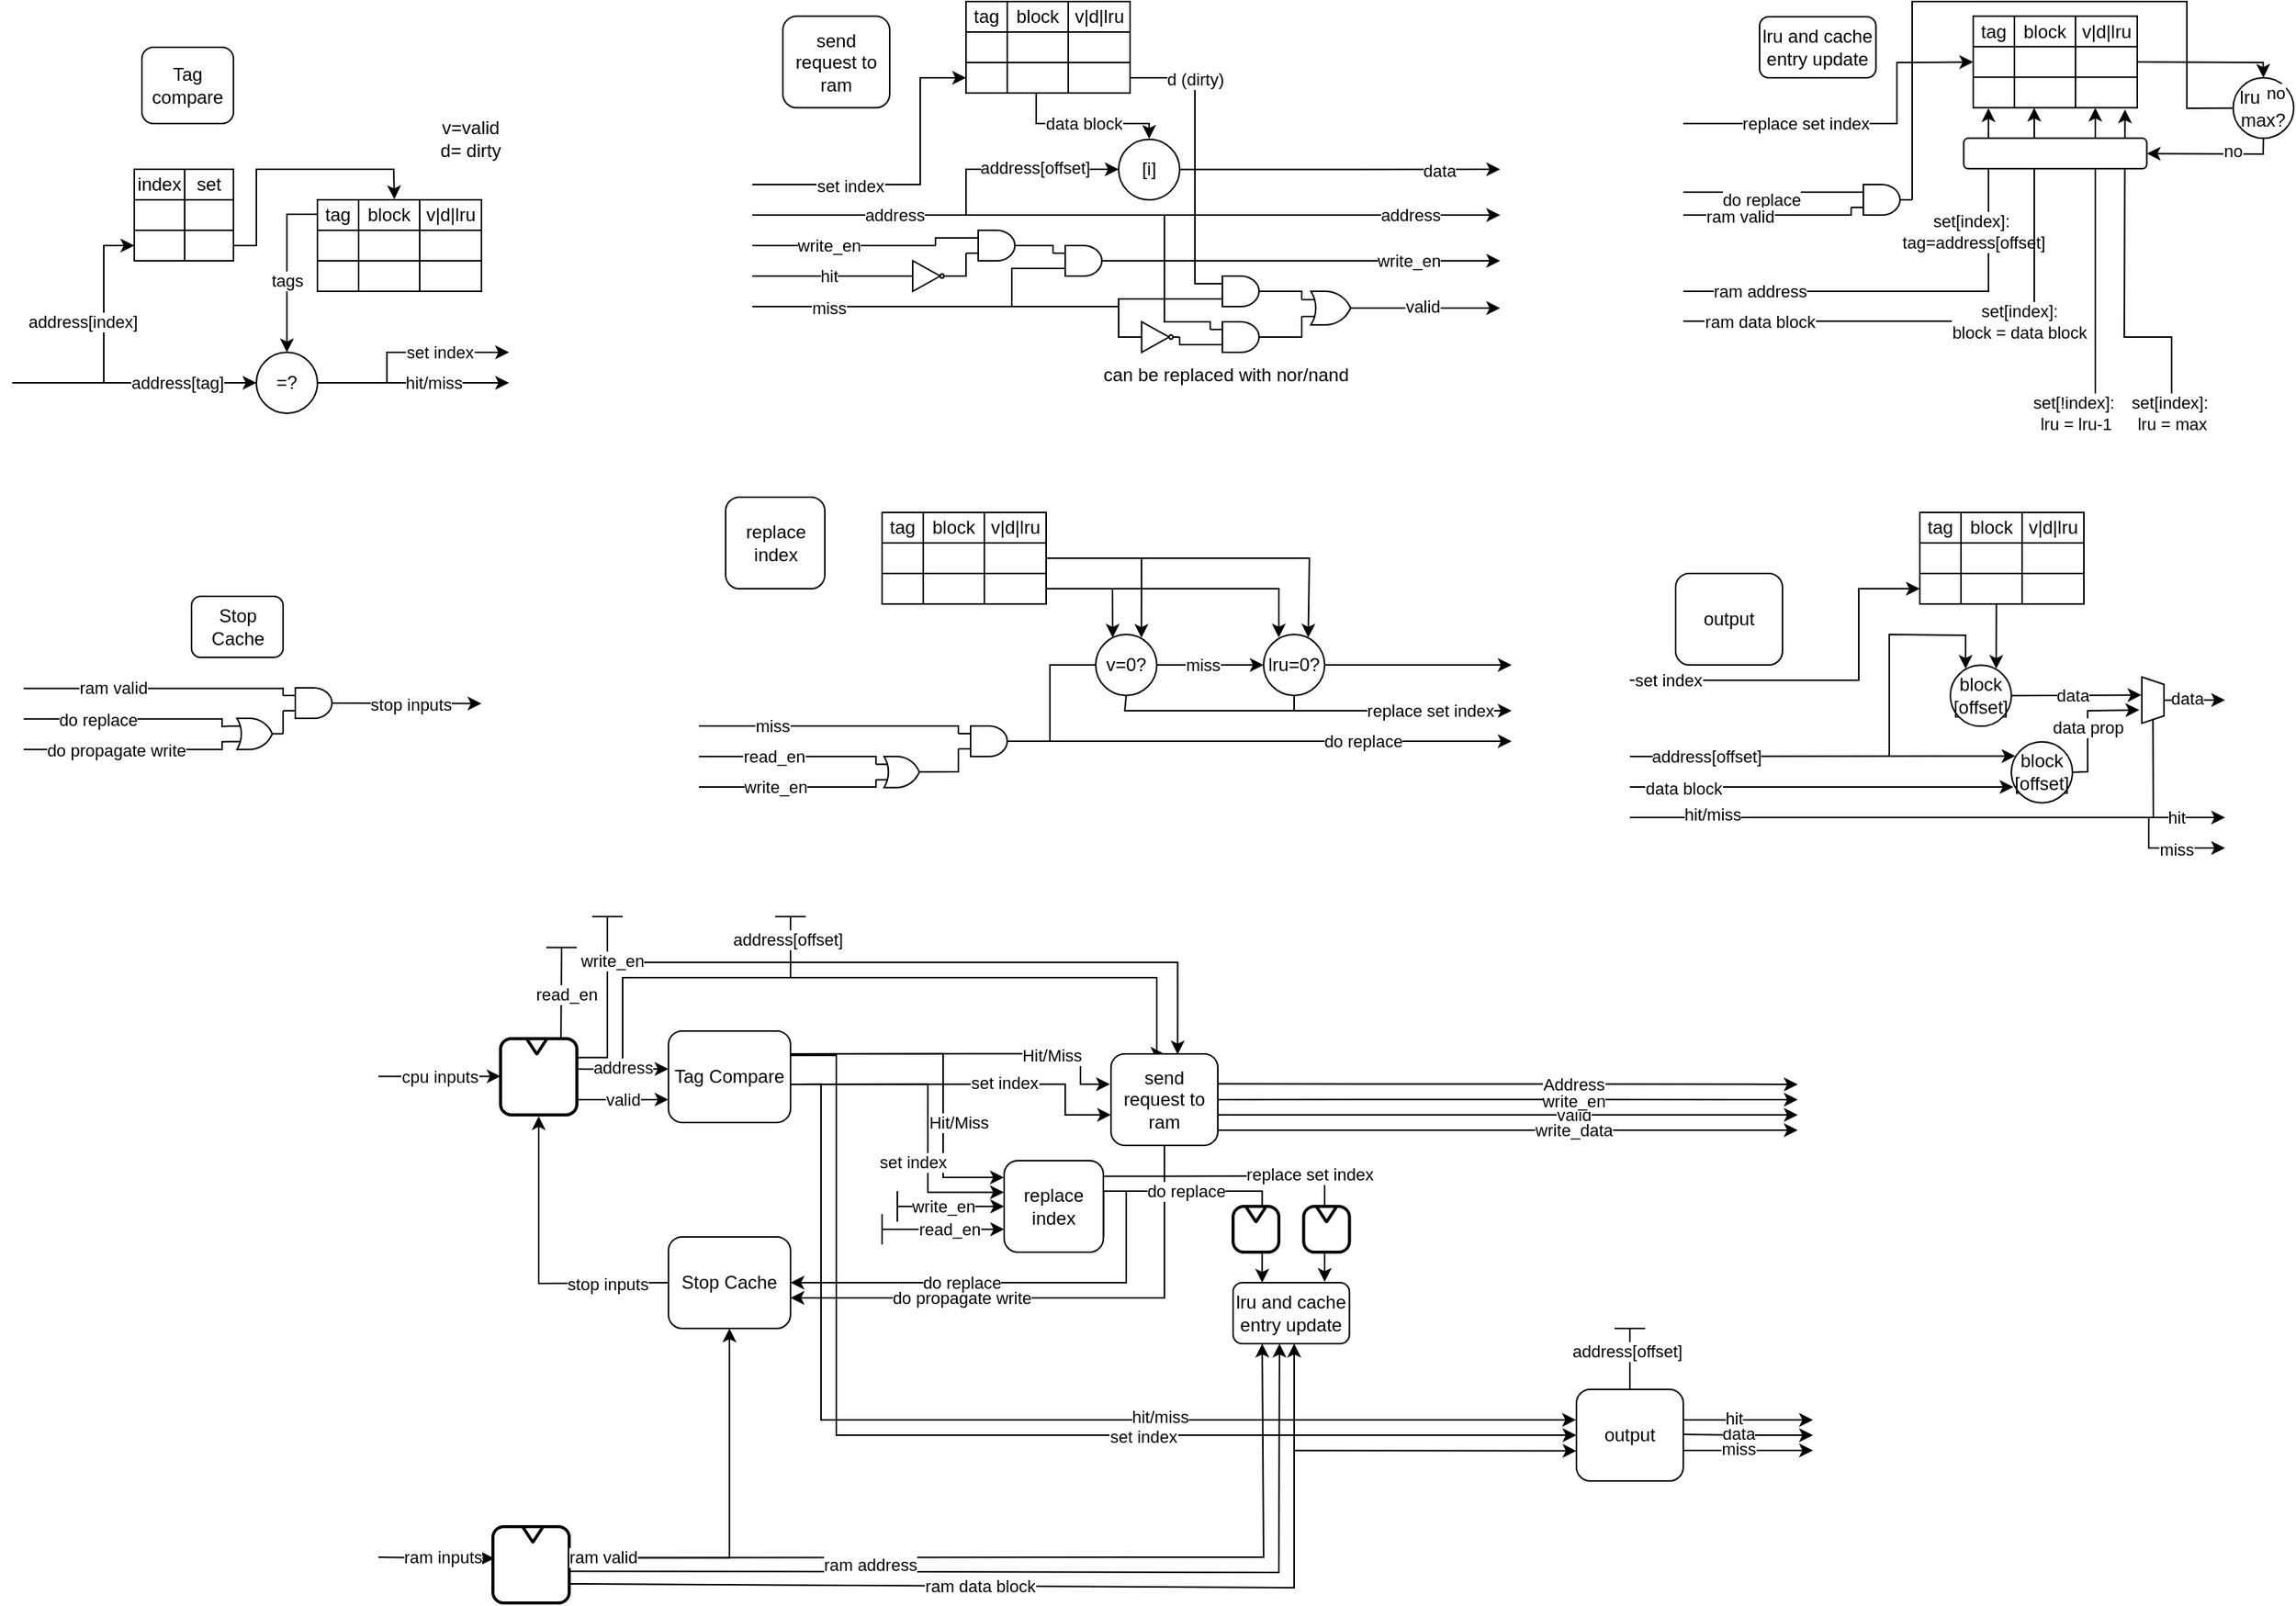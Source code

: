 <mxfile version="24.8.4">
  <diagram name="Page-1" id="MWMuSux455o1yM0Ti_71">
    <mxGraphModel dx="2963" dy="1580" grid="1" gridSize="10" guides="1" tooltips="1" connect="1" arrows="1" fold="1" page="1" pageScale="1" pageWidth="1654" pageHeight="1169" math="0" shadow="0">
      <root>
        <mxCell id="0" />
        <mxCell id="1" parent="0" />
        <mxCell id="d-m1_4g1PmO5tWFMMA9l-519" value="" style="endArrow=none;html=1;rounded=0;" edge="1" parent="1">
          <mxGeometry width="50" height="50" relative="1" as="geometry">
            <mxPoint x="480" y="670" as="sourcePoint" />
            <mxPoint x="480" y="640" as="targetPoint" />
          </mxGeometry>
        </mxCell>
        <mxCell id="7U-3ZYjCUW44kok-lrLY-33" style="edgeStyle=orthogonalEdgeStyle;rounded=0;orthogonalLoop=1;jettySize=auto;html=1;entryX=0.5;entryY=0;entryDx=0;entryDy=0;" parent="1" target="7U-3ZYjCUW44kok-lrLY-31" edge="1">
          <mxGeometry relative="1" as="geometry">
            <mxPoint x="800" y="859.94" as="targetPoint" />
            <Array as="points">
              <mxPoint x="490" y="680" />
              <mxPoint x="840" y="680" />
              <mxPoint x="840" y="730" />
            </Array>
            <mxPoint x="490" y="740" as="sourcePoint" />
          </mxGeometry>
        </mxCell>
        <mxCell id="d-m1_4g1PmO5tWFMMA9l-496" value="" style="endArrow=classic;html=1;rounded=0;entryX=0.925;entryY=1.055;entryDx=0;entryDy=0;entryPerimeter=0;" edge="1" parent="1" target="d-m1_4g1PmO5tWFMMA9l-445">
          <mxGeometry width="50" height="50" relative="1" as="geometry">
            <mxPoint x="1505" y="300" as="sourcePoint" />
            <mxPoint x="1315" y="320" as="targetPoint" />
            <Array as="points">
              <mxPoint x="1505" y="260" />
              <mxPoint x="1474" y="260" />
            </Array>
          </mxGeometry>
        </mxCell>
        <mxCell id="7U-3ZYjCUW44kok-lrLY-9" style="edgeStyle=orthogonalEdgeStyle;rounded=0;orthogonalLoop=1;jettySize=auto;html=1;" parent="1" edge="1">
          <mxGeometry relative="1" as="geometry">
            <mxPoint x="520" y="739.94" as="targetPoint" />
            <mxPoint x="460" y="739.94" as="sourcePoint" />
            <Array as="points">
              <mxPoint x="520" y="739.94" />
            </Array>
          </mxGeometry>
        </mxCell>
        <mxCell id="7U-3ZYjCUW44kok-lrLY-12" value="address" style="edgeLabel;html=1;align=center;verticalAlign=middle;resizable=0;points=[];" parent="7U-3ZYjCUW44kok-lrLY-9" vertex="1" connectable="0">
          <mxGeometry x="-0.33" y="1" relative="1" as="geometry">
            <mxPoint x="10" as="offset" />
          </mxGeometry>
        </mxCell>
        <mxCell id="7U-3ZYjCUW44kok-lrLY-29" style="edgeStyle=orthogonalEdgeStyle;rounded=0;orthogonalLoop=1;jettySize=auto;html=1;entryX=0;entryY=0.5;entryDx=0;entryDy=0;" parent="1" edge="1">
          <mxGeometry relative="1" as="geometry">
            <mxPoint x="460" y="759.94" as="sourcePoint" />
            <mxPoint x="520" y="759.94" as="targetPoint" />
          </mxGeometry>
        </mxCell>
        <mxCell id="7U-3ZYjCUW44kok-lrLY-30" value="valid" style="edgeLabel;html=1;align=center;verticalAlign=middle;resizable=0;points=[];" parent="7U-3ZYjCUW44kok-lrLY-29" vertex="1" connectable="0">
          <mxGeometry x="0.203" y="1" relative="1" as="geometry">
            <mxPoint x="-6" y="1" as="offset" />
          </mxGeometry>
        </mxCell>
        <mxCell id="7U-3ZYjCUW44kok-lrLY-3" value="" style="rounded=1;whiteSpace=wrap;html=1;absoluteArcSize=1;arcSize=14;strokeWidth=2;direction=south;" parent="1" vertex="1">
          <mxGeometry x="410" y="719.94" width="50" height="50" as="geometry" />
        </mxCell>
        <mxCell id="7U-3ZYjCUW44kok-lrLY-2" value="" style="strokeWidth=2;html=1;shape=mxgraph.flowchart.merge_or_storage;whiteSpace=wrap;" parent="1" vertex="1">
          <mxGeometry x="427.5" y="719.94" width="12.5" height="10" as="geometry" />
        </mxCell>
        <mxCell id="7U-3ZYjCUW44kok-lrLY-8" value="" style="endArrow=classic;html=1;rounded=0;" parent="1" edge="1">
          <mxGeometry width="50" height="50" relative="1" as="geometry">
            <mxPoint x="330" y="744.7" as="sourcePoint" />
            <mxPoint x="410" y="744.7" as="targetPoint" />
          </mxGeometry>
        </mxCell>
        <mxCell id="7U-3ZYjCUW44kok-lrLY-13" value="cpu inputs" style="edgeLabel;html=1;align=center;verticalAlign=middle;resizable=0;points=[];" parent="7U-3ZYjCUW44kok-lrLY-8" vertex="1" connectable="0">
          <mxGeometry x="-0.283" y="-1" relative="1" as="geometry">
            <mxPoint x="11" y="-1" as="offset" />
          </mxGeometry>
        </mxCell>
        <mxCell id="7U-3ZYjCUW44kok-lrLY-11" style="edgeStyle=orthogonalEdgeStyle;rounded=0;orthogonalLoop=1;jettySize=auto;html=1;entryX=0;entryY=0.667;entryDx=0;entryDy=0;entryPerimeter=0;" parent="1" target="7U-3ZYjCUW44kok-lrLY-31" edge="1">
          <mxGeometry relative="1" as="geometry">
            <mxPoint x="640" y="829.94" as="targetPoint" />
            <mxPoint x="600" y="749.94" as="sourcePoint" />
            <Array as="points">
              <mxPoint x="780" y="750" />
              <mxPoint x="780" y="770" />
            </Array>
          </mxGeometry>
        </mxCell>
        <mxCell id="7U-3ZYjCUW44kok-lrLY-14" value="set index" style="edgeLabel;html=1;align=center;verticalAlign=middle;resizable=0;points=[];" parent="7U-3ZYjCUW44kok-lrLY-11" vertex="1" connectable="0">
          <mxGeometry x="0.219" y="1" relative="1" as="geometry">
            <mxPoint as="offset" />
          </mxGeometry>
        </mxCell>
        <mxCell id="7U-3ZYjCUW44kok-lrLY-15" style="edgeStyle=orthogonalEdgeStyle;rounded=0;orthogonalLoop=1;jettySize=auto;html=1;entryX=-0.01;entryY=0.333;entryDx=0;entryDy=0;entryPerimeter=0;" parent="1" target="7U-3ZYjCUW44kok-lrLY-31" edge="1">
          <mxGeometry relative="1" as="geometry">
            <mxPoint x="813" y="750" as="targetPoint" />
            <mxPoint x="600" y="729.94" as="sourcePoint" />
            <Array as="points">
              <mxPoint x="790" y="730" />
              <mxPoint x="790" y="750" />
            </Array>
          </mxGeometry>
        </mxCell>
        <mxCell id="7U-3ZYjCUW44kok-lrLY-16" value="Hit/Miss" style="edgeLabel;html=1;align=center;verticalAlign=middle;resizable=0;points=[];" parent="7U-3ZYjCUW44kok-lrLY-15" vertex="1" connectable="0">
          <mxGeometry x="0.487" y="-1" relative="1" as="geometry">
            <mxPoint as="offset" />
          </mxGeometry>
        </mxCell>
        <mxCell id="7U-3ZYjCUW44kok-lrLY-20" value="Tag Compare" style="rounded=1;whiteSpace=wrap;html=1;" parent="1" vertex="1">
          <mxGeometry x="520" y="714.94" width="80" height="60" as="geometry" />
        </mxCell>
        <mxCell id="7U-3ZYjCUW44kok-lrLY-22" value="Stop Cache" style="rounded=1;whiteSpace=wrap;html=1;" parent="1" vertex="1">
          <mxGeometry x="520" y="850" width="80" height="60" as="geometry" />
        </mxCell>
        <mxCell id="7U-3ZYjCUW44kok-lrLY-42" style="edgeStyle=orthogonalEdgeStyle;rounded=0;orthogonalLoop=1;jettySize=auto;html=1;exitX=1;exitY=0.329;exitDx=0;exitDy=0;exitPerimeter=0;" parent="1" edge="1" source="7U-3ZYjCUW44kok-lrLY-31">
          <mxGeometry relative="1" as="geometry">
            <mxPoint x="1260" y="750" as="targetPoint" />
            <mxPoint x="841" y="749" as="sourcePoint" />
            <Array as="points">
              <mxPoint x="1110" y="750" />
            </Array>
          </mxGeometry>
        </mxCell>
        <mxCell id="7U-3ZYjCUW44kok-lrLY-43" value="&lt;div&gt;Address&lt;/div&gt;" style="edgeLabel;html=1;align=center;verticalAlign=middle;resizable=0;points=[];" parent="7U-3ZYjCUW44kok-lrLY-42" vertex="1" connectable="0">
          <mxGeometry x="0.227" relative="1" as="geometry">
            <mxPoint as="offset" />
          </mxGeometry>
        </mxCell>
        <mxCell id="7U-3ZYjCUW44kok-lrLY-72" style="edgeStyle=orthogonalEdgeStyle;rounded=0;orthogonalLoop=1;jettySize=auto;html=1;" parent="1" source="7U-3ZYjCUW44kok-lrLY-31" edge="1">
          <mxGeometry relative="1" as="geometry">
            <mxPoint x="600" y="890" as="targetPoint" />
            <Array as="points">
              <mxPoint x="805" y="890" />
              <mxPoint x="600" y="890" />
            </Array>
          </mxGeometry>
        </mxCell>
        <mxCell id="7U-3ZYjCUW44kok-lrLY-73" value="do propagate write" style="edgeLabel;html=1;align=center;verticalAlign=middle;resizable=0;points=[];" parent="7U-3ZYjCUW44kok-lrLY-72" vertex="1" connectable="0">
          <mxGeometry x="-0.22" relative="1" as="geometry">
            <mxPoint x="-99" as="offset" />
          </mxGeometry>
        </mxCell>
        <mxCell id="7U-3ZYjCUW44kok-lrLY-31" value="send request to ram" style="rounded=1;whiteSpace=wrap;html=1;" parent="1" vertex="1">
          <mxGeometry x="810" y="729.94" width="70" height="60" as="geometry" />
        </mxCell>
        <mxCell id="7U-3ZYjCUW44kok-lrLY-35" style="edgeStyle=orthogonalEdgeStyle;rounded=0;orthogonalLoop=1;jettySize=auto;html=1;entryX=0.624;entryY=0.007;entryDx=0;entryDy=0;entryPerimeter=0;exitX=0.25;exitY=0;exitDx=0;exitDy=0;" parent="1" target="7U-3ZYjCUW44kok-lrLY-31" edge="1" source="7U-3ZYjCUW44kok-lrLY-3">
          <mxGeometry relative="1" as="geometry">
            <mxPoint x="820" y="730" as="targetPoint" />
            <mxPoint x="450" y="720" as="sourcePoint" />
            <Array as="points">
              <mxPoint x="480" y="732" />
              <mxPoint x="480" y="670" />
              <mxPoint x="854" y="670" />
            </Array>
          </mxGeometry>
        </mxCell>
        <mxCell id="7U-3ZYjCUW44kok-lrLY-36" value="write_en" style="edgeLabel;html=1;align=center;verticalAlign=middle;resizable=0;points=[];" parent="7U-3ZYjCUW44kok-lrLY-35" vertex="1" connectable="0">
          <mxGeometry x="-0.265" y="1" relative="1" as="geometry">
            <mxPoint x="-105" as="offset" />
          </mxGeometry>
        </mxCell>
        <mxCell id="7U-3ZYjCUW44kok-lrLY-61" style="edgeStyle=orthogonalEdgeStyle;rounded=0;orthogonalLoop=1;jettySize=auto;html=1;" parent="1" edge="1">
          <mxGeometry relative="1" as="geometry">
            <mxPoint x="790" y="820" as="sourcePoint" />
            <mxPoint x="600" y="880" as="targetPoint" />
            <Array as="points">
              <mxPoint x="820" y="820" />
              <mxPoint x="820" y="880" />
            </Array>
          </mxGeometry>
        </mxCell>
        <mxCell id="7U-3ZYjCUW44kok-lrLY-62" value="do replace" style="edgeLabel;html=1;align=center;verticalAlign=middle;resizable=0;points=[];" parent="7U-3ZYjCUW44kok-lrLY-61" vertex="1" connectable="0">
          <mxGeometry x="0.117" y="1" relative="1" as="geometry">
            <mxPoint x="-25" y="-1" as="offset" />
          </mxGeometry>
        </mxCell>
        <mxCell id="7U-3ZYjCUW44kok-lrLY-77" style="edgeStyle=orthogonalEdgeStyle;rounded=0;orthogonalLoop=1;jettySize=auto;html=1;entryX=0.25;entryY=0;entryDx=0;entryDy=0;exitX=1.003;exitY=0.837;exitDx=0;exitDy=0;exitPerimeter=0;" parent="1" edge="1" target="7U-3ZYjCUW44kok-lrLY-76" source="7U-3ZYjCUW44kok-lrLY-37">
          <mxGeometry relative="1" as="geometry">
            <mxPoint x="640" y="889.94" as="sourcePoint" />
            <mxPoint x="640" y="949.94" as="targetPoint" />
            <Array as="points">
              <mxPoint x="778" y="820" />
              <mxPoint x="910" y="820" />
              <mxPoint x="910" y="830" />
            </Array>
          </mxGeometry>
        </mxCell>
        <mxCell id="7U-3ZYjCUW44kok-lrLY-78" value="do replace" style="edgeLabel;html=1;align=center;verticalAlign=middle;resizable=0;points=[];" parent="7U-3ZYjCUW44kok-lrLY-77" vertex="1" connectable="0">
          <mxGeometry x="0.233" y="1" relative="1" as="geometry">
            <mxPoint x="-15" y="1" as="offset" />
          </mxGeometry>
        </mxCell>
        <mxCell id="7U-3ZYjCUW44kok-lrLY-37" value="replace index" style="rounded=1;whiteSpace=wrap;html=1;" parent="1" vertex="1">
          <mxGeometry x="740" y="800" width="65" height="60" as="geometry" />
        </mxCell>
        <mxCell id="7U-3ZYjCUW44kok-lrLY-40" style="edgeStyle=orthogonalEdgeStyle;rounded=0;orthogonalLoop=1;jettySize=auto;html=1;entryX=-0.003;entryY=0.175;entryDx=0;entryDy=0;entryPerimeter=0;" parent="1" target="7U-3ZYjCUW44kok-lrLY-37" edge="1">
          <mxGeometry relative="1" as="geometry">
            <mxPoint x="740" y="820" as="targetPoint" />
            <mxPoint x="600" y="729.94" as="sourcePoint" />
            <Array as="points">
              <mxPoint x="700" y="730" />
              <mxPoint x="700" y="811" />
              <mxPoint x="740" y="811" />
            </Array>
          </mxGeometry>
        </mxCell>
        <mxCell id="7U-3ZYjCUW44kok-lrLY-41" value="Hit/Miss" style="edgeLabel;html=1;align=center;verticalAlign=middle;resizable=0;points=[];" parent="7U-3ZYjCUW44kok-lrLY-40" vertex="1" connectable="0">
          <mxGeometry x="0.487" y="-1" relative="1" as="geometry">
            <mxPoint x="11" y="-20" as="offset" />
          </mxGeometry>
        </mxCell>
        <mxCell id="7U-3ZYjCUW44kok-lrLY-44" style="edgeStyle=orthogonalEdgeStyle;rounded=0;orthogonalLoop=1;jettySize=auto;html=1;" parent="1" edge="1">
          <mxGeometry relative="1" as="geometry">
            <mxPoint x="1260" y="770" as="targetPoint" />
            <mxPoint x="880" y="770" as="sourcePoint" />
            <Array as="points">
              <mxPoint x="880" y="770" />
            </Array>
          </mxGeometry>
        </mxCell>
        <mxCell id="7U-3ZYjCUW44kok-lrLY-45" value="valid" style="edgeLabel;html=1;align=center;verticalAlign=middle;resizable=0;points=[];" parent="7U-3ZYjCUW44kok-lrLY-44" vertex="1" connectable="0">
          <mxGeometry x="0.227" relative="1" as="geometry">
            <mxPoint as="offset" />
          </mxGeometry>
        </mxCell>
        <mxCell id="7U-3ZYjCUW44kok-lrLY-46" style="edgeStyle=orthogonalEdgeStyle;rounded=0;orthogonalLoop=1;jettySize=auto;html=1;exitX=1;exitY=0.5;exitDx=0;exitDy=0;" parent="1" source="7U-3ZYjCUW44kok-lrLY-31" edge="1">
          <mxGeometry relative="1" as="geometry">
            <mxPoint x="1260" y="760" as="targetPoint" />
            <mxPoint x="880" y="760" as="sourcePoint" />
            <Array as="points" />
          </mxGeometry>
        </mxCell>
        <mxCell id="7U-3ZYjCUW44kok-lrLY-47" value="write_en" style="edgeLabel;html=1;align=center;verticalAlign=middle;resizable=0;points=[];" parent="7U-3ZYjCUW44kok-lrLY-46" vertex="1" connectable="0">
          <mxGeometry x="0.227" relative="1" as="geometry">
            <mxPoint as="offset" />
          </mxGeometry>
        </mxCell>
        <mxCell id="7U-3ZYjCUW44kok-lrLY-48" style="edgeStyle=orthogonalEdgeStyle;rounded=0;orthogonalLoop=1;jettySize=auto;html=1;" parent="1" edge="1">
          <mxGeometry relative="1" as="geometry">
            <mxPoint x="1260" y="780" as="targetPoint" />
            <mxPoint x="880" y="780" as="sourcePoint" />
            <Array as="points">
              <mxPoint x="945" y="780" />
            </Array>
          </mxGeometry>
        </mxCell>
        <mxCell id="7U-3ZYjCUW44kok-lrLY-49" value="write_data" style="edgeLabel;html=1;align=center;verticalAlign=middle;resizable=0;points=[];" parent="7U-3ZYjCUW44kok-lrLY-48" vertex="1" connectable="0">
          <mxGeometry x="0.227" relative="1" as="geometry">
            <mxPoint as="offset" />
          </mxGeometry>
        </mxCell>
        <mxCell id="7U-3ZYjCUW44kok-lrLY-63" style="edgeStyle=orthogonalEdgeStyle;rounded=0;orthogonalLoop=1;jettySize=auto;html=1;exitX=1.003;exitY=0.408;exitDx=0;exitDy=0;exitPerimeter=0;" parent="1" edge="1">
          <mxGeometry relative="1" as="geometry">
            <mxPoint x="1270" y="980" as="targetPoint" />
            <mxPoint x="1185.0" y="979.49" as="sourcePoint" />
          </mxGeometry>
        </mxCell>
        <mxCell id="7U-3ZYjCUW44kok-lrLY-64" value="data" style="edgeLabel;html=1;align=center;verticalAlign=middle;resizable=0;points=[];" parent="7U-3ZYjCUW44kok-lrLY-63" vertex="1" connectable="0">
          <mxGeometry x="-0.17" y="1" relative="1" as="geometry">
            <mxPoint as="offset" />
          </mxGeometry>
        </mxCell>
        <mxCell id="7U-3ZYjCUW44kok-lrLY-52" value="output" style="rounded=1;whiteSpace=wrap;html=1;" parent="1" vertex="1">
          <mxGeometry x="1115" y="950" width="70" height="60" as="geometry" />
        </mxCell>
        <mxCell id="7U-3ZYjCUW44kok-lrLY-55" style="edgeStyle=orthogonalEdgeStyle;rounded=0;orthogonalLoop=1;jettySize=auto;html=1;entryX=-0.004;entryY=0.333;entryDx=0;entryDy=0;entryPerimeter=0;" parent="1" target="7U-3ZYjCUW44kok-lrLY-52" edge="1">
          <mxGeometry relative="1" as="geometry">
            <mxPoint x="560" y="929.94" as="targetPoint" />
            <mxPoint x="600" y="749.94" as="sourcePoint" />
            <Array as="points">
              <mxPoint x="620" y="750" />
              <mxPoint x="620" y="970" />
            </Array>
          </mxGeometry>
        </mxCell>
        <mxCell id="d-m1_4g1PmO5tWFMMA9l-323" value="hit/miss" style="edgeLabel;html=1;align=center;verticalAlign=middle;resizable=0;points=[];" vertex="1" connectable="0" parent="7U-3ZYjCUW44kok-lrLY-55">
          <mxGeometry x="0.256" y="2" relative="1" as="geometry">
            <mxPoint as="offset" />
          </mxGeometry>
        </mxCell>
        <mxCell id="7U-3ZYjCUW44kok-lrLY-57" style="edgeStyle=orthogonalEdgeStyle;rounded=0;orthogonalLoop=1;jettySize=auto;html=1;entryX=0;entryY=0.5;entryDx=0;entryDy=0;" parent="1" target="7U-3ZYjCUW44kok-lrLY-52" edge="1">
          <mxGeometry relative="1" as="geometry">
            <mxPoint x="570" y="919.94" as="targetPoint" />
            <mxPoint x="600" y="729.94" as="sourcePoint" />
            <Array as="points">
              <mxPoint x="600" y="731" />
              <mxPoint x="630" y="731" />
              <mxPoint x="630" y="980" />
            </Array>
          </mxGeometry>
        </mxCell>
        <mxCell id="d-m1_4g1PmO5tWFMMA9l-324" value="set index" style="edgeLabel;html=1;align=center;verticalAlign=middle;resizable=0;points=[];" vertex="1" connectable="0" parent="7U-3ZYjCUW44kok-lrLY-57">
          <mxGeometry x="0.258" y="-1" relative="1" as="geometry">
            <mxPoint as="offset" />
          </mxGeometry>
        </mxCell>
        <mxCell id="7U-3ZYjCUW44kok-lrLY-68" style="edgeStyle=orthogonalEdgeStyle;rounded=0;orthogonalLoop=1;jettySize=auto;html=1;exitX=1;exitY=0.25;exitDx=0;exitDy=0;" parent="1" edge="1" source="7U-3ZYjCUW44kok-lrLY-52">
          <mxGeometry relative="1" as="geometry">
            <mxPoint x="1270" y="970" as="targetPoint" />
            <mxPoint x="530" y="1049.77" as="sourcePoint" />
            <Array as="points">
              <mxPoint x="1185" y="970" />
            </Array>
          </mxGeometry>
        </mxCell>
        <mxCell id="7U-3ZYjCUW44kok-lrLY-69" value="hit" style="edgeLabel;html=1;align=center;verticalAlign=middle;resizable=0;points=[];" parent="7U-3ZYjCUW44kok-lrLY-68" vertex="1" connectable="0">
          <mxGeometry x="-0.17" y="1" relative="1" as="geometry">
            <mxPoint as="offset" />
          </mxGeometry>
        </mxCell>
        <mxCell id="7U-3ZYjCUW44kok-lrLY-70" style="edgeStyle=orthogonalEdgeStyle;rounded=0;orthogonalLoop=1;jettySize=auto;html=1;exitX=1;exitY=0.75;exitDx=0;exitDy=0;" parent="1" edge="1">
          <mxGeometry relative="1" as="geometry">
            <mxPoint x="1270" y="990" as="targetPoint" />
            <mxPoint x="1185" y="990" as="sourcePoint" />
          </mxGeometry>
        </mxCell>
        <mxCell id="7U-3ZYjCUW44kok-lrLY-71" value="miss" style="edgeLabel;html=1;align=center;verticalAlign=middle;resizable=0;points=[];" parent="7U-3ZYjCUW44kok-lrLY-70" vertex="1" connectable="0">
          <mxGeometry x="-0.17" y="1" relative="1" as="geometry">
            <mxPoint as="offset" />
          </mxGeometry>
        </mxCell>
        <mxCell id="7U-3ZYjCUW44kok-lrLY-74" style="edgeStyle=orthogonalEdgeStyle;rounded=0;orthogonalLoop=1;jettySize=auto;html=1;entryX=1.018;entryY=0.5;entryDx=0;entryDy=0;entryPerimeter=0;" parent="1" target="7U-3ZYjCUW44kok-lrLY-3" edge="1">
          <mxGeometry relative="1" as="geometry">
            <mxPoint x="520" y="880" as="sourcePoint" />
            <mxPoint x="440" y="770" as="targetPoint" />
          </mxGeometry>
        </mxCell>
        <mxCell id="7U-3ZYjCUW44kok-lrLY-75" value="stop inputs" style="edgeLabel;html=1;align=center;verticalAlign=middle;resizable=0;points=[];" parent="7U-3ZYjCUW44kok-lrLY-74" vertex="1" connectable="0">
          <mxGeometry x="-0.233" y="1" relative="1" as="geometry">
            <mxPoint x="34" y="-1" as="offset" />
          </mxGeometry>
        </mxCell>
        <mxCell id="7U-3ZYjCUW44kok-lrLY-76" value="lru and cache entry update" style="rounded=1;whiteSpace=wrap;html=1;" parent="1" vertex="1">
          <mxGeometry x="890" y="880" width="76.25" height="40" as="geometry" />
        </mxCell>
        <mxCell id="7U-3ZYjCUW44kok-lrLY-81" value="" style="rounded=1;whiteSpace=wrap;html=1;absoluteArcSize=1;arcSize=14;strokeWidth=2;direction=south;" parent="1" vertex="1">
          <mxGeometry x="405.0" y="1040" width="50" height="50" as="geometry" />
        </mxCell>
        <mxCell id="7U-3ZYjCUW44kok-lrLY-82" value="" style="strokeWidth=2;html=1;shape=mxgraph.flowchart.merge_or_storage;whiteSpace=wrap;" parent="1" vertex="1">
          <mxGeometry x="424.91" y="1040" width="12.5" height="10" as="geometry" />
        </mxCell>
        <mxCell id="7U-3ZYjCUW44kok-lrLY-85" style="edgeStyle=orthogonalEdgeStyle;rounded=0;orthogonalLoop=1;jettySize=auto;html=1;entryX=0.5;entryY=1;entryDx=0;entryDy=0;exitX=0.408;exitY=-0.012;exitDx=0;exitDy=0;exitPerimeter=0;" parent="1" target="7U-3ZYjCUW44kok-lrLY-22" edge="1" source="7U-3ZYjCUW44kok-lrLY-81">
          <mxGeometry relative="1" as="geometry">
            <mxPoint x="570" y="1060" as="sourcePoint" />
            <mxPoint x="421" y="889.94" as="targetPoint" />
            <Array as="points">
              <mxPoint x="560" y="1060" />
            </Array>
          </mxGeometry>
        </mxCell>
        <mxCell id="7U-3ZYjCUW44kok-lrLY-88" value="" style="endArrow=classic;html=1;rounded=0;entryX=0.417;entryY=0.981;entryDx=0;entryDy=0;entryPerimeter=0;" parent="1" target="7U-3ZYjCUW44kok-lrLY-81" edge="1">
          <mxGeometry width="50" height="50" relative="1" as="geometry">
            <mxPoint x="330" y="1060" as="sourcePoint" />
            <mxPoint x="920" y="1050" as="targetPoint" />
            <Array as="points" />
          </mxGeometry>
        </mxCell>
        <mxCell id="7U-3ZYjCUW44kok-lrLY-89" value="ram inputs" style="edgeLabel;html=1;align=center;verticalAlign=middle;resizable=0;points=[];" parent="7U-3ZYjCUW44kok-lrLY-88" vertex="1" connectable="0">
          <mxGeometry x="0.098" y="1" relative="1" as="geometry">
            <mxPoint as="offset" />
          </mxGeometry>
        </mxCell>
        <mxCell id="7U-3ZYjCUW44kok-lrLY-90" value="Tag compare" style="rounded=1;whiteSpace=wrap;html=1;" parent="1" vertex="1">
          <mxGeometry x="175" y="70" width="60" height="50" as="geometry" />
        </mxCell>
        <mxCell id="d-m1_4g1PmO5tWFMMA9l-71" value="" style="shape=table;startSize=0;container=1;collapsible=0;childLayout=tableLayout;" vertex="1" parent="1">
          <mxGeometry x="170" y="150" width="65" height="60" as="geometry" />
        </mxCell>
        <mxCell id="d-m1_4g1PmO5tWFMMA9l-72" value="" style="shape=tableRow;horizontal=0;startSize=0;swimlaneHead=0;swimlaneBody=0;strokeColor=inherit;top=0;left=0;bottom=0;right=0;collapsible=0;dropTarget=0;fillColor=none;points=[[0,0.5],[1,0.5]];portConstraint=eastwest;" vertex="1" parent="d-m1_4g1PmO5tWFMMA9l-71">
          <mxGeometry width="65" height="20" as="geometry" />
        </mxCell>
        <mxCell id="d-m1_4g1PmO5tWFMMA9l-73" value="index" style="shape=partialRectangle;html=1;whiteSpace=wrap;connectable=0;strokeColor=inherit;overflow=hidden;fillColor=none;top=0;left=0;bottom=0;right=0;pointerEvents=1;" vertex="1" parent="d-m1_4g1PmO5tWFMMA9l-72">
          <mxGeometry width="33" height="20" as="geometry">
            <mxRectangle width="33" height="20" as="alternateBounds" />
          </mxGeometry>
        </mxCell>
        <mxCell id="d-m1_4g1PmO5tWFMMA9l-74" value="set" style="shape=partialRectangle;html=1;whiteSpace=wrap;connectable=0;strokeColor=inherit;overflow=hidden;fillColor=none;top=0;left=0;bottom=0;right=0;pointerEvents=1;" vertex="1" parent="d-m1_4g1PmO5tWFMMA9l-72">
          <mxGeometry x="33" width="32" height="20" as="geometry">
            <mxRectangle width="32" height="20" as="alternateBounds" />
          </mxGeometry>
        </mxCell>
        <mxCell id="d-m1_4g1PmO5tWFMMA9l-75" value="" style="shape=tableRow;horizontal=0;startSize=0;swimlaneHead=0;swimlaneBody=0;strokeColor=inherit;top=0;left=0;bottom=0;right=0;collapsible=0;dropTarget=0;fillColor=none;points=[[0,0.5],[1,0.5]];portConstraint=eastwest;" vertex="1" parent="d-m1_4g1PmO5tWFMMA9l-71">
          <mxGeometry y="20" width="65" height="20" as="geometry" />
        </mxCell>
        <mxCell id="d-m1_4g1PmO5tWFMMA9l-76" value="" style="shape=partialRectangle;html=1;whiteSpace=wrap;connectable=0;strokeColor=inherit;overflow=hidden;fillColor=none;top=0;left=0;bottom=0;right=0;pointerEvents=1;" vertex="1" parent="d-m1_4g1PmO5tWFMMA9l-75">
          <mxGeometry width="33" height="20" as="geometry">
            <mxRectangle width="33" height="20" as="alternateBounds" />
          </mxGeometry>
        </mxCell>
        <mxCell id="d-m1_4g1PmO5tWFMMA9l-77" value="" style="shape=partialRectangle;html=1;whiteSpace=wrap;connectable=0;strokeColor=inherit;overflow=hidden;fillColor=none;top=0;left=0;bottom=0;right=0;pointerEvents=1;" vertex="1" parent="d-m1_4g1PmO5tWFMMA9l-75">
          <mxGeometry x="33" width="32" height="20" as="geometry">
            <mxRectangle width="32" height="20" as="alternateBounds" />
          </mxGeometry>
        </mxCell>
        <mxCell id="d-m1_4g1PmO5tWFMMA9l-78" value="" style="shape=tableRow;horizontal=0;startSize=0;swimlaneHead=0;swimlaneBody=0;strokeColor=inherit;top=0;left=0;bottom=0;right=0;collapsible=0;dropTarget=0;fillColor=none;points=[[0,0.5],[1,0.5]];portConstraint=eastwest;" vertex="1" parent="d-m1_4g1PmO5tWFMMA9l-71">
          <mxGeometry y="40" width="65" height="20" as="geometry" />
        </mxCell>
        <mxCell id="d-m1_4g1PmO5tWFMMA9l-79" value="" style="shape=partialRectangle;html=1;whiteSpace=wrap;connectable=0;strokeColor=inherit;overflow=hidden;fillColor=none;top=0;left=0;bottom=0;right=0;pointerEvents=1;" vertex="1" parent="d-m1_4g1PmO5tWFMMA9l-78">
          <mxGeometry width="33" height="20" as="geometry">
            <mxRectangle width="33" height="20" as="alternateBounds" />
          </mxGeometry>
        </mxCell>
        <mxCell id="d-m1_4g1PmO5tWFMMA9l-80" value="" style="shape=partialRectangle;html=1;whiteSpace=wrap;connectable=0;strokeColor=inherit;overflow=hidden;fillColor=none;top=0;left=0;bottom=0;right=0;pointerEvents=1;" vertex="1" parent="d-m1_4g1PmO5tWFMMA9l-78">
          <mxGeometry x="33" width="32" height="20" as="geometry">
            <mxRectangle width="32" height="20" as="alternateBounds" />
          </mxGeometry>
        </mxCell>
        <mxCell id="d-m1_4g1PmO5tWFMMA9l-97" value="" style="endArrow=classic;html=1;rounded=0;exitX=1;exitY=0.5;exitDx=0;exitDy=0;entryX=0.469;entryY=-0.02;entryDx=0;entryDy=0;entryPerimeter=0;" edge="1" parent="1" source="d-m1_4g1PmO5tWFMMA9l-78" target="d-m1_4g1PmO5tWFMMA9l-249">
          <mxGeometry width="50" height="50" relative="1" as="geometry">
            <mxPoint x="200" y="340" as="sourcePoint" />
            <mxPoint x="325.07" y="170.266" as="targetPoint" />
            <Array as="points">
              <mxPoint x="250" y="200" />
              <mxPoint x="250" y="180" />
              <mxPoint x="250" y="150" />
              <mxPoint x="340" y="150" />
            </Array>
          </mxGeometry>
        </mxCell>
        <mxCell id="d-m1_4g1PmO5tWFMMA9l-108" style="edgeStyle=orthogonalEdgeStyle;rounded=0;orthogonalLoop=1;jettySize=auto;html=1;entryX=0.5;entryY=0;entryDx=0;entryDy=0;" edge="1" parent="1" target="d-m1_4g1PmO5tWFMMA9l-115">
          <mxGeometry relative="1" as="geometry">
            <mxPoint x="270" y="270" as="targetPoint" />
            <mxPoint x="290" y="179.52" as="sourcePoint" />
            <Array as="points">
              <mxPoint x="270" y="180" />
            </Array>
          </mxGeometry>
        </mxCell>
        <mxCell id="d-m1_4g1PmO5tWFMMA9l-122" value="tags" style="edgeLabel;html=1;align=center;verticalAlign=middle;resizable=0;points=[];" vertex="1" connectable="0" parent="d-m1_4g1PmO5tWFMMA9l-108">
          <mxGeometry x="0.144" relative="1" as="geometry">
            <mxPoint as="offset" />
          </mxGeometry>
        </mxCell>
        <mxCell id="d-m1_4g1PmO5tWFMMA9l-109" value="" style="endArrow=classic;html=1;rounded=0;" edge="1" parent="1" target="d-m1_4g1PmO5tWFMMA9l-115">
          <mxGeometry width="50" height="50" relative="1" as="geometry">
            <mxPoint x="90" y="290" as="sourcePoint" />
            <mxPoint x="260" y="290" as="targetPoint" />
          </mxGeometry>
        </mxCell>
        <mxCell id="d-m1_4g1PmO5tWFMMA9l-114" value="address[tag] " style="edgeLabel;html=1;align=center;verticalAlign=middle;resizable=0;points=[];" vertex="1" connectable="0" parent="d-m1_4g1PmO5tWFMMA9l-109">
          <mxGeometry x="0.017" y="-1" relative="1" as="geometry">
            <mxPoint x="26" y="-1" as="offset" />
          </mxGeometry>
        </mxCell>
        <mxCell id="d-m1_4g1PmO5tWFMMA9l-110" value="" style="endArrow=classic;html=1;rounded=0;entryX=0;entryY=0.5;entryDx=0;entryDy=0;" edge="1" parent="1" target="d-m1_4g1PmO5tWFMMA9l-78">
          <mxGeometry width="50" height="50" relative="1" as="geometry">
            <mxPoint x="90" y="290" as="sourcePoint" />
            <mxPoint x="150" y="160" as="targetPoint" />
            <Array as="points">
              <mxPoint x="120" y="290" />
              <mxPoint x="150" y="290" />
              <mxPoint x="150" y="200" />
            </Array>
          </mxGeometry>
        </mxCell>
        <mxCell id="d-m1_4g1PmO5tWFMMA9l-113" value="address[index]" style="edgeLabel;html=1;align=center;verticalAlign=middle;resizable=0;points=[];" vertex="1" connectable="0" parent="d-m1_4g1PmO5tWFMMA9l-110">
          <mxGeometry x="-0.781" relative="1" as="geometry">
            <mxPoint x="27" y="-40" as="offset" />
          </mxGeometry>
        </mxCell>
        <mxCell id="d-m1_4g1PmO5tWFMMA9l-115" value="=?" style="ellipse;whiteSpace=wrap;html=1;" vertex="1" parent="1">
          <mxGeometry x="250" y="270" width="40" height="40" as="geometry" />
        </mxCell>
        <mxCell id="d-m1_4g1PmO5tWFMMA9l-126" value="" style="endArrow=classic;html=1;rounded=0;exitX=1;exitY=0.5;exitDx=0;exitDy=0;" edge="1" parent="1" source="d-m1_4g1PmO5tWFMMA9l-115">
          <mxGeometry width="50" height="50" relative="1" as="geometry">
            <mxPoint x="305.56" y="430" as="sourcePoint" />
            <mxPoint x="415.56" y="290" as="targetPoint" />
          </mxGeometry>
        </mxCell>
        <mxCell id="d-m1_4g1PmO5tWFMMA9l-127" value="hit/miss" style="edgeLabel;html=1;align=center;verticalAlign=middle;resizable=0;points=[];" vertex="1" connectable="0" parent="d-m1_4g1PmO5tWFMMA9l-126">
          <mxGeometry x="0.448" y="-1" relative="1" as="geometry">
            <mxPoint x="-15" y="-1" as="offset" />
          </mxGeometry>
        </mxCell>
        <mxCell id="d-m1_4g1PmO5tWFMMA9l-128" value="" style="endArrow=classic;html=1;rounded=0;exitX=1;exitY=0.5;exitDx=0;exitDy=0;" edge="1" parent="1" source="d-m1_4g1PmO5tWFMMA9l-115">
          <mxGeometry width="50" height="50" relative="1" as="geometry">
            <mxPoint x="305.56" y="430" as="sourcePoint" />
            <mxPoint x="415.56" y="270" as="targetPoint" />
            <Array as="points">
              <mxPoint x="335.56" y="290" />
              <mxPoint x="335.56" y="270" />
            </Array>
          </mxGeometry>
        </mxCell>
        <mxCell id="d-m1_4g1PmO5tWFMMA9l-129" value="set index" style="edgeLabel;html=1;align=center;verticalAlign=middle;resizable=0;points=[];" vertex="1" connectable="0" parent="d-m1_4g1PmO5tWFMMA9l-128">
          <mxGeometry x="0.419" y="-1" relative="1" as="geometry">
            <mxPoint x="-4" y="-1" as="offset" />
          </mxGeometry>
        </mxCell>
        <mxCell id="d-m1_4g1PmO5tWFMMA9l-130" value="Stop Cache" style="rounded=1;whiteSpace=wrap;html=1;" vertex="1" parent="1">
          <mxGeometry x="207.5" y="430" width="60" height="40" as="geometry" />
        </mxCell>
        <mxCell id="d-m1_4g1PmO5tWFMMA9l-137" value="" style="endArrow=classic;html=1;rounded=0;exitX=1;exitY=0.5;exitDx=0;exitDy=0;exitPerimeter=0;" edge="1" parent="1" source="d-m1_4g1PmO5tWFMMA9l-297">
          <mxGeometry width="50" height="50" relative="1" as="geometry">
            <mxPoint x="271.97" y="495.04" as="sourcePoint" />
            <mxPoint x="397.5" y="500.33" as="targetPoint" />
          </mxGeometry>
        </mxCell>
        <mxCell id="d-m1_4g1PmO5tWFMMA9l-138" value="stop inputs" style="edgeLabel;html=1;align=center;verticalAlign=middle;resizable=0;points=[];" vertex="1" connectable="0" parent="d-m1_4g1PmO5tWFMMA9l-137">
          <mxGeometry x="0.268" relative="1" as="geometry">
            <mxPoint x="-14" y="1" as="offset" />
          </mxGeometry>
        </mxCell>
        <mxCell id="d-m1_4g1PmO5tWFMMA9l-142" value="" style="verticalLabelPosition=bottom;shadow=0;dashed=0;align=center;html=1;verticalAlign=top;shape=mxgraph.electrical.logic_gates.logic_gate;operation=or;" vertex="1" parent="1">
          <mxGeometry x="231.97" y="510" width="35.53" height="20.33" as="geometry" />
        </mxCell>
        <mxCell id="d-m1_4g1PmO5tWFMMA9l-143" value="" style="endArrow=none;html=1;rounded=0;entryX=0;entryY=0.75;entryDx=0;entryDy=0;entryPerimeter=0;" edge="1" parent="1" target="d-m1_4g1PmO5tWFMMA9l-142">
          <mxGeometry width="50" height="50" relative="1" as="geometry">
            <mxPoint x="97.5" y="530.33" as="sourcePoint" />
            <mxPoint x="231.97" y="510" as="targetPoint" />
            <Array as="points">
              <mxPoint x="227.5" y="530.33" />
              <mxPoint x="227.5" y="525.33" />
            </Array>
          </mxGeometry>
        </mxCell>
        <mxCell id="d-m1_4g1PmO5tWFMMA9l-299" value="do propagate write" style="edgeLabel;html=1;align=center;verticalAlign=middle;resizable=0;points=[];" vertex="1" connectable="0" parent="d-m1_4g1PmO5tWFMMA9l-143">
          <mxGeometry x="-0.307" y="-1" relative="1" as="geometry">
            <mxPoint x="12" y="-1" as="offset" />
          </mxGeometry>
        </mxCell>
        <mxCell id="d-m1_4g1PmO5tWFMMA9l-144" value="" style="endArrow=none;html=1;rounded=0;entryX=0;entryY=0.25;entryDx=0;entryDy=0;entryPerimeter=0;" edge="1" parent="1" target="d-m1_4g1PmO5tWFMMA9l-142">
          <mxGeometry width="50" height="50" relative="1" as="geometry">
            <mxPoint x="97.5" y="510.33" as="sourcePoint" />
            <mxPoint x="281.97" y="510" as="targetPoint" />
            <Array as="points">
              <mxPoint x="227.5" y="510.33" />
              <mxPoint x="227.5" y="515.33" />
            </Array>
          </mxGeometry>
        </mxCell>
        <mxCell id="d-m1_4g1PmO5tWFMMA9l-294" value="do replace" style="edgeLabel;html=1;align=center;verticalAlign=middle;resizable=0;points=[];" vertex="1" connectable="0" parent="d-m1_4g1PmO5tWFMMA9l-144">
          <mxGeometry x="-0.497" relative="1" as="geometry">
            <mxPoint x="13" as="offset" />
          </mxGeometry>
        </mxCell>
        <mxCell id="d-m1_4g1PmO5tWFMMA9l-149" value="" style="endArrow=none;html=1;rounded=0;entryX=0;entryY=0.25;entryDx=0;entryDy=0;entryPerimeter=0;" edge="1" parent="1" target="d-m1_4g1PmO5tWFMMA9l-297">
          <mxGeometry width="50" height="50" relative="1" as="geometry">
            <mxPoint x="97.5" y="490.33" as="sourcePoint" />
            <mxPoint x="251.97" y="492.5" as="targetPoint" />
            <Array as="points">
              <mxPoint x="247.5" y="490.33" />
              <mxPoint x="267.5" y="490.33" />
            </Array>
          </mxGeometry>
        </mxCell>
        <mxCell id="d-m1_4g1PmO5tWFMMA9l-298" value="ram valid" style="edgeLabel;html=1;align=center;verticalAlign=middle;resizable=0;points=[];" vertex="1" connectable="0" parent="d-m1_4g1PmO5tWFMMA9l-149">
          <mxGeometry x="-0.332" y="1" relative="1" as="geometry">
            <mxPoint as="offset" />
          </mxGeometry>
        </mxCell>
        <mxCell id="d-m1_4g1PmO5tWFMMA9l-150" value="" style="endArrow=none;html=1;rounded=0;exitX=0;exitY=0.75;exitDx=0;exitDy=0;exitPerimeter=0;entryX=1;entryY=0.5;entryDx=0;entryDy=0;entryPerimeter=0;" edge="1" parent="1" source="d-m1_4g1PmO5tWFMMA9l-297" target="d-m1_4g1PmO5tWFMMA9l-142">
          <mxGeometry width="50" height="50" relative="1" as="geometry">
            <mxPoint x="251.97" y="497.5" as="sourcePoint" />
            <mxPoint x="261.97" y="520" as="targetPoint" />
          </mxGeometry>
        </mxCell>
        <mxCell id="d-m1_4g1PmO5tWFMMA9l-151" value="send request to ram" style="rounded=1;whiteSpace=wrap;html=1;" vertex="1" parent="1">
          <mxGeometry x="595" y="49.67" width="70" height="60" as="geometry" />
        </mxCell>
        <mxCell id="d-m1_4g1PmO5tWFMMA9l-152" value="" style="endArrow=classic;html=1;rounded=0;" edge="1" parent="1">
          <mxGeometry width="50" height="50" relative="1" as="geometry">
            <mxPoint x="575" y="180" as="sourcePoint" />
            <mxPoint x="1065" y="180" as="targetPoint" />
          </mxGeometry>
        </mxCell>
        <mxCell id="d-m1_4g1PmO5tWFMMA9l-153" value="address" style="edgeLabel;html=1;align=center;verticalAlign=middle;resizable=0;points=[];" vertex="1" connectable="0" parent="d-m1_4g1PmO5tWFMMA9l-152">
          <mxGeometry x="-0.389" y="-1" relative="1" as="geometry">
            <mxPoint x="-57" y="-1" as="offset" />
          </mxGeometry>
        </mxCell>
        <mxCell id="d-m1_4g1PmO5tWFMMA9l-234" value="address" style="edgeLabel;html=1;align=center;verticalAlign=middle;resizable=0;points=[];" vertex="1" connectable="0" parent="d-m1_4g1PmO5tWFMMA9l-152">
          <mxGeometry x="0.76" relative="1" as="geometry">
            <mxPoint as="offset" />
          </mxGeometry>
        </mxCell>
        <mxCell id="d-m1_4g1PmO5tWFMMA9l-168" value="" style="endArrow=none;html=1;rounded=0;entryX=0;entryY=0.75;entryDx=0;entryDy=0;entryPerimeter=0;" edge="1" parent="1">
          <mxGeometry width="50" height="50" relative="1" as="geometry">
            <mxPoint x="675" y="240" as="sourcePoint" />
            <mxPoint x="772" y="215" as="targetPoint" />
            <Array as="points">
              <mxPoint x="745" y="240" />
              <mxPoint x="745" y="215" />
            </Array>
          </mxGeometry>
        </mxCell>
        <mxCell id="d-m1_4g1PmO5tWFMMA9l-170" value="" style="verticalLabelPosition=bottom;shadow=0;dashed=0;align=center;html=1;verticalAlign=top;shape=mxgraph.electrical.logic_gates.logic_gate;operation=and;" vertex="1" parent="1">
          <mxGeometry x="772" y="200" width="40" height="20" as="geometry" />
        </mxCell>
        <mxCell id="d-m1_4g1PmO5tWFMMA9l-171" value="" style="endArrow=classic;html=1;rounded=0;exitX=1;exitY=0.5;exitDx=0;exitDy=0;exitPerimeter=0;" edge="1" parent="1" source="d-m1_4g1PmO5tWFMMA9l-170">
          <mxGeometry width="50" height="50" relative="1" as="geometry">
            <mxPoint x="815" y="210" as="sourcePoint" />
            <mxPoint x="1065" y="210" as="targetPoint" />
          </mxGeometry>
        </mxCell>
        <mxCell id="d-m1_4g1PmO5tWFMMA9l-172" value="write_en" style="edgeLabel;html=1;align=center;verticalAlign=middle;resizable=0;points=[];" vertex="1" connectable="0" parent="d-m1_4g1PmO5tWFMMA9l-171">
          <mxGeometry x="-0.297" y="-2" relative="1" as="geometry">
            <mxPoint x="104" y="-2" as="offset" />
          </mxGeometry>
        </mxCell>
        <mxCell id="d-m1_4g1PmO5tWFMMA9l-175" value="" style="endArrow=none;html=1;rounded=0;" edge="1" parent="1">
          <mxGeometry width="50" height="50" relative="1" as="geometry">
            <mxPoint x="675" y="200" as="sourcePoint" />
            <mxPoint x="695" y="200" as="targetPoint" />
          </mxGeometry>
        </mxCell>
        <mxCell id="d-m1_4g1PmO5tWFMMA9l-177" value="" style="endArrow=none;html=1;rounded=0;entryX=0;entryY=0.25;entryDx=0;entryDy=0;entryPerimeter=0;exitX=1;exitY=0.5;exitDx=0;exitDy=0;exitPerimeter=0;" edge="1" parent="1" source="d-m1_4g1PmO5tWFMMA9l-181" target="d-m1_4g1PmO5tWFMMA9l-170">
          <mxGeometry width="50" height="50" relative="1" as="geometry">
            <mxPoint x="745" y="200" as="sourcePoint" />
            <mxPoint x="885" y="370" as="targetPoint" />
            <Array as="points">
              <mxPoint x="772" y="200" />
            </Array>
          </mxGeometry>
        </mxCell>
        <mxCell id="d-m1_4g1PmO5tWFMMA9l-179" value="" style="verticalLabelPosition=bottom;shadow=0;dashed=0;align=center;html=1;verticalAlign=top;shape=mxgraph.electrical.logic_gates.inverter_2" vertex="1" parent="1">
          <mxGeometry x="675" y="210" width="30" height="20" as="geometry" />
        </mxCell>
        <mxCell id="d-m1_4g1PmO5tWFMMA9l-181" value="" style="verticalLabelPosition=bottom;shadow=0;dashed=0;align=center;html=1;verticalAlign=top;shape=mxgraph.electrical.logic_gates.logic_gate;operation=and;" vertex="1" parent="1">
          <mxGeometry x="715" y="190" width="40" height="20" as="geometry" />
        </mxCell>
        <mxCell id="d-m1_4g1PmO5tWFMMA9l-188" value="" style="endArrow=none;html=1;rounded=0;exitX=1;exitY=0.5;exitDx=0;exitDy=0;exitPerimeter=0;entryX=0;entryY=0.75;entryDx=0;entryDy=0;entryPerimeter=0;" edge="1" parent="1" source="d-m1_4g1PmO5tWFMMA9l-179" target="d-m1_4g1PmO5tWFMMA9l-181">
          <mxGeometry width="50" height="50" relative="1" as="geometry">
            <mxPoint x="775" y="310" as="sourcePoint" />
            <mxPoint x="825" y="260" as="targetPoint" />
            <Array as="points">
              <mxPoint x="715" y="220" />
            </Array>
          </mxGeometry>
        </mxCell>
        <mxCell id="d-m1_4g1PmO5tWFMMA9l-189" value="" style="endArrow=none;html=1;rounded=0;entryX=0;entryY=0.25;entryDx=0;entryDy=0;entryPerimeter=0;" edge="1" parent="1" target="d-m1_4g1PmO5tWFMMA9l-181">
          <mxGeometry width="50" height="50" relative="1" as="geometry">
            <mxPoint x="695" y="200" as="sourcePoint" />
            <mxPoint x="825" y="260" as="targetPoint" />
            <Array as="points">
              <mxPoint x="695" y="195" />
            </Array>
          </mxGeometry>
        </mxCell>
        <mxCell id="d-m1_4g1PmO5tWFMMA9l-191" value="" style="endArrow=classic;html=1;rounded=0;entryX=0;entryY=0.5;entryDx=0;entryDy=0;" edge="1" parent="1" target="d-m1_4g1PmO5tWFMMA9l-271">
          <mxGeometry width="50" height="50" relative="1" as="geometry">
            <mxPoint x="575" y="160" as="sourcePoint" />
            <mxPoint x="715" y="99.769" as="targetPoint" />
            <Array as="points">
              <mxPoint x="685" y="160" />
              <mxPoint x="685" y="90" />
            </Array>
          </mxGeometry>
        </mxCell>
        <mxCell id="d-m1_4g1PmO5tWFMMA9l-192" value="set index" style="edgeLabel;html=1;align=center;verticalAlign=middle;resizable=0;points=[];" vertex="1" connectable="0" parent="d-m1_4g1PmO5tWFMMA9l-191">
          <mxGeometry x="-0.389" y="-1" relative="1" as="geometry">
            <mxPoint as="offset" />
          </mxGeometry>
        </mxCell>
        <mxCell id="d-m1_4g1PmO5tWFMMA9l-224" value="" style="endArrow=classic;html=1;rounded=0;exitX=0.428;exitY=0.98;exitDx=0;exitDy=0;exitPerimeter=0;" edge="1" parent="1" source="d-m1_4g1PmO5tWFMMA9l-271">
          <mxGeometry width="50" height="50" relative="1" as="geometry">
            <mxPoint x="785" y="99.5" as="sourcePoint" />
            <mxPoint x="835" y="130" as="targetPoint" />
            <Array as="points">
              <mxPoint x="761" y="120" />
              <mxPoint x="835" y="120" />
              <mxPoint x="835" y="130" />
            </Array>
          </mxGeometry>
        </mxCell>
        <mxCell id="d-m1_4g1PmO5tWFMMA9l-233" value="data block" style="edgeLabel;html=1;align=center;verticalAlign=middle;resizable=0;points=[];" vertex="1" connectable="0" parent="d-m1_4g1PmO5tWFMMA9l-224">
          <mxGeometry x="-0.35" relative="1" as="geometry">
            <mxPoint x="17" as="offset" />
          </mxGeometry>
        </mxCell>
        <mxCell id="d-m1_4g1PmO5tWFMMA9l-226" value="" style="endArrow=classic;html=1;rounded=0;" edge="1" parent="1">
          <mxGeometry width="50" height="50" relative="1" as="geometry">
            <mxPoint x="715" y="180" as="sourcePoint" />
            <mxPoint x="815" y="150" as="targetPoint" />
            <Array as="points">
              <mxPoint x="715" y="150" />
            </Array>
          </mxGeometry>
        </mxCell>
        <mxCell id="d-m1_4g1PmO5tWFMMA9l-230" value="address[offset]" style="edgeLabel;html=1;align=center;verticalAlign=middle;resizable=0;points=[];" vertex="1" connectable="0" parent="d-m1_4g1PmO5tWFMMA9l-226">
          <mxGeometry x="0.155" y="1" relative="1" as="geometry">
            <mxPoint as="offset" />
          </mxGeometry>
        </mxCell>
        <mxCell id="d-m1_4g1PmO5tWFMMA9l-228" style="edgeStyle=orthogonalEdgeStyle;rounded=0;orthogonalLoop=1;jettySize=auto;html=1;" edge="1" parent="1" source="d-m1_4g1PmO5tWFMMA9l-227">
          <mxGeometry relative="1" as="geometry">
            <mxPoint x="1065" y="150" as="targetPoint" />
          </mxGeometry>
        </mxCell>
        <mxCell id="d-m1_4g1PmO5tWFMMA9l-229" value="data" style="edgeLabel;html=1;align=center;verticalAlign=middle;resizable=0;points=[];" vertex="1" connectable="0" parent="d-m1_4g1PmO5tWFMMA9l-228">
          <mxGeometry x="0.107" relative="1" as="geometry">
            <mxPoint x="54" as="offset" />
          </mxGeometry>
        </mxCell>
        <mxCell id="d-m1_4g1PmO5tWFMMA9l-227" value="[i]" style="ellipse;whiteSpace=wrap;html=1;" vertex="1" parent="1">
          <mxGeometry x="815" y="130.33" width="40" height="39.67" as="geometry" />
        </mxCell>
        <mxCell id="d-m1_4g1PmO5tWFMMA9l-235" value="" style="endArrow=none;html=1;rounded=0;" edge="1" parent="1">
          <mxGeometry width="50" height="50" relative="1" as="geometry">
            <mxPoint x="575" y="200" as="sourcePoint" />
            <mxPoint x="675" y="200" as="targetPoint" />
          </mxGeometry>
        </mxCell>
        <mxCell id="d-m1_4g1PmO5tWFMMA9l-236" value="write_en" style="edgeLabel;html=1;align=center;verticalAlign=middle;resizable=0;points=[];" vertex="1" connectable="0" parent="d-m1_4g1PmO5tWFMMA9l-235">
          <mxGeometry x="0.133" y="-1" relative="1" as="geometry">
            <mxPoint x="-7" y="-1" as="offset" />
          </mxGeometry>
        </mxCell>
        <mxCell id="d-m1_4g1PmO5tWFMMA9l-237" value="" style="endArrow=none;html=1;rounded=0;entryX=0;entryY=0.5;entryDx=0;entryDy=0;entryPerimeter=0;" edge="1" parent="1" target="d-m1_4g1PmO5tWFMMA9l-179">
          <mxGeometry width="50" height="50" relative="1" as="geometry">
            <mxPoint x="575" y="220" as="sourcePoint" />
            <mxPoint x="665" y="219.83" as="targetPoint" />
          </mxGeometry>
        </mxCell>
        <mxCell id="d-m1_4g1PmO5tWFMMA9l-238" value="hit" style="edgeLabel;html=1;align=center;verticalAlign=middle;resizable=0;points=[];" vertex="1" connectable="0" parent="d-m1_4g1PmO5tWFMMA9l-237">
          <mxGeometry x="0.133" y="-1" relative="1" as="geometry">
            <mxPoint x="-7" y="-1" as="offset" />
          </mxGeometry>
        </mxCell>
        <mxCell id="d-m1_4g1PmO5tWFMMA9l-239" value="" style="endArrow=none;html=1;rounded=0;" edge="1" parent="1">
          <mxGeometry width="50" height="50" relative="1" as="geometry">
            <mxPoint x="575" y="240" as="sourcePoint" />
            <mxPoint x="675" y="240" as="targetPoint" />
          </mxGeometry>
        </mxCell>
        <mxCell id="d-m1_4g1PmO5tWFMMA9l-240" value="hit" style="edgeLabel;html=1;align=center;verticalAlign=middle;resizable=0;points=[];" vertex="1" connectable="0" parent="d-m1_4g1PmO5tWFMMA9l-239">
          <mxGeometry x="0.133" y="-1" relative="1" as="geometry">
            <mxPoint x="-7" y="-1" as="offset" />
          </mxGeometry>
        </mxCell>
        <mxCell id="d-m1_4g1PmO5tWFMMA9l-241" value="miss" style="edgeLabel;html=1;align=center;verticalAlign=middle;resizable=0;points=[];" vertex="1" connectable="0" parent="d-m1_4g1PmO5tWFMMA9l-239">
          <mxGeometry y="-1" relative="1" as="geometry">
            <mxPoint as="offset" />
          </mxGeometry>
        </mxCell>
        <mxCell id="d-m1_4g1PmO5tWFMMA9l-244" value="" style="endArrow=none;html=1;rounded=0;entryX=0;entryY=0.75;entryDx=0;entryDy=0;entryPerimeter=0;" edge="1" parent="1" target="d-m1_4g1PmO5tWFMMA9l-277">
          <mxGeometry width="50" height="50" relative="1" as="geometry">
            <mxPoint x="745" y="240" as="sourcePoint" />
            <mxPoint x="815" y="230" as="targetPoint" />
            <Array as="points">
              <mxPoint x="815" y="240" />
              <mxPoint x="815" y="235" />
            </Array>
          </mxGeometry>
        </mxCell>
        <mxCell id="d-m1_4g1PmO5tWFMMA9l-246" value="can be replaced with nor/nand" style="text;html=1;align=center;verticalAlign=middle;resizable=0;points=[];autosize=1;strokeColor=none;fillColor=none;" vertex="1" parent="1">
          <mxGeometry x="790" y="270" width="190" height="30" as="geometry" />
        </mxCell>
        <mxCell id="d-m1_4g1PmO5tWFMMA9l-248" value="" style="shape=table;startSize=0;container=1;collapsible=0;childLayout=tableLayout;" vertex="1" parent="1">
          <mxGeometry x="290" y="170" width="107.5" height="60" as="geometry" />
        </mxCell>
        <mxCell id="d-m1_4g1PmO5tWFMMA9l-249" value="" style="shape=tableRow;horizontal=0;startSize=0;swimlaneHead=0;swimlaneBody=0;strokeColor=inherit;top=0;left=0;bottom=0;right=0;collapsible=0;dropTarget=0;fillColor=none;points=[[0,0.5],[1,0.5]];portConstraint=eastwest;" vertex="1" parent="d-m1_4g1PmO5tWFMMA9l-248">
          <mxGeometry width="107.5" height="20" as="geometry" />
        </mxCell>
        <mxCell id="d-m1_4g1PmO5tWFMMA9l-250" value="tag" style="shape=partialRectangle;html=1;whiteSpace=wrap;connectable=0;strokeColor=inherit;overflow=hidden;fillColor=none;top=0;left=0;bottom=0;right=0;pointerEvents=1;" vertex="1" parent="d-m1_4g1PmO5tWFMMA9l-249">
          <mxGeometry width="27" height="20" as="geometry">
            <mxRectangle width="27" height="20" as="alternateBounds" />
          </mxGeometry>
        </mxCell>
        <mxCell id="d-m1_4g1PmO5tWFMMA9l-251" value="block" style="shape=partialRectangle;html=1;whiteSpace=wrap;connectable=0;strokeColor=inherit;overflow=hidden;fillColor=none;top=0;left=0;bottom=0;right=0;pointerEvents=1;" vertex="1" parent="d-m1_4g1PmO5tWFMMA9l-249">
          <mxGeometry x="27" width="40" height="20" as="geometry">
            <mxRectangle width="40" height="20" as="alternateBounds" />
          </mxGeometry>
        </mxCell>
        <mxCell id="d-m1_4g1PmO5tWFMMA9l-252" value="v|d|lru" style="shape=partialRectangle;html=1;whiteSpace=wrap;connectable=0;strokeColor=inherit;overflow=hidden;fillColor=none;top=0;left=0;bottom=0;right=0;pointerEvents=1;" vertex="1" parent="d-m1_4g1PmO5tWFMMA9l-249">
          <mxGeometry x="67" width="41" height="20" as="geometry">
            <mxRectangle width="41" height="20" as="alternateBounds" />
          </mxGeometry>
        </mxCell>
        <mxCell id="d-m1_4g1PmO5tWFMMA9l-253" value="" style="shape=tableRow;horizontal=0;startSize=0;swimlaneHead=0;swimlaneBody=0;strokeColor=inherit;top=0;left=0;bottom=0;right=0;collapsible=0;dropTarget=0;fillColor=none;points=[[0,0.5],[1,0.5]];portConstraint=eastwest;" vertex="1" parent="d-m1_4g1PmO5tWFMMA9l-248">
          <mxGeometry y="20" width="107.5" height="20" as="geometry" />
        </mxCell>
        <mxCell id="d-m1_4g1PmO5tWFMMA9l-254" value="" style="shape=partialRectangle;html=1;whiteSpace=wrap;connectable=0;strokeColor=inherit;overflow=hidden;fillColor=none;top=0;left=0;bottom=0;right=0;pointerEvents=1;" vertex="1" parent="d-m1_4g1PmO5tWFMMA9l-253">
          <mxGeometry width="27" height="20" as="geometry">
            <mxRectangle width="27" height="20" as="alternateBounds" />
          </mxGeometry>
        </mxCell>
        <mxCell id="d-m1_4g1PmO5tWFMMA9l-255" value="" style="shape=partialRectangle;html=1;whiteSpace=wrap;connectable=0;strokeColor=inherit;overflow=hidden;fillColor=none;top=0;left=0;bottom=0;right=0;pointerEvents=1;" vertex="1" parent="d-m1_4g1PmO5tWFMMA9l-253">
          <mxGeometry x="27" width="40" height="20" as="geometry">
            <mxRectangle width="40" height="20" as="alternateBounds" />
          </mxGeometry>
        </mxCell>
        <mxCell id="d-m1_4g1PmO5tWFMMA9l-256" value="" style="shape=partialRectangle;html=1;whiteSpace=wrap;connectable=0;strokeColor=inherit;overflow=hidden;fillColor=none;top=0;left=0;bottom=0;right=0;pointerEvents=1;" vertex="1" parent="d-m1_4g1PmO5tWFMMA9l-253">
          <mxGeometry x="67" width="41" height="20" as="geometry">
            <mxRectangle width="41" height="20" as="alternateBounds" />
          </mxGeometry>
        </mxCell>
        <mxCell id="d-m1_4g1PmO5tWFMMA9l-257" value="" style="shape=tableRow;horizontal=0;startSize=0;swimlaneHead=0;swimlaneBody=0;strokeColor=inherit;top=0;left=0;bottom=0;right=0;collapsible=0;dropTarget=0;fillColor=none;points=[[0,0.5],[1,0.5]];portConstraint=eastwest;" vertex="1" parent="d-m1_4g1PmO5tWFMMA9l-248">
          <mxGeometry y="40" width="107.5" height="20" as="geometry" />
        </mxCell>
        <mxCell id="d-m1_4g1PmO5tWFMMA9l-258" value="" style="shape=partialRectangle;html=1;whiteSpace=wrap;connectable=0;strokeColor=inherit;overflow=hidden;fillColor=none;top=0;left=0;bottom=0;right=0;pointerEvents=1;" vertex="1" parent="d-m1_4g1PmO5tWFMMA9l-257">
          <mxGeometry width="27" height="20" as="geometry">
            <mxRectangle width="27" height="20" as="alternateBounds" />
          </mxGeometry>
        </mxCell>
        <mxCell id="d-m1_4g1PmO5tWFMMA9l-259" value="" style="shape=partialRectangle;html=1;whiteSpace=wrap;connectable=0;strokeColor=inherit;overflow=hidden;fillColor=none;top=0;left=0;bottom=0;right=0;pointerEvents=1;" vertex="1" parent="d-m1_4g1PmO5tWFMMA9l-257">
          <mxGeometry x="27" width="40" height="20" as="geometry">
            <mxRectangle width="40" height="20" as="alternateBounds" />
          </mxGeometry>
        </mxCell>
        <mxCell id="d-m1_4g1PmO5tWFMMA9l-260" value="" style="shape=partialRectangle;html=1;whiteSpace=wrap;connectable=0;strokeColor=inherit;overflow=hidden;fillColor=none;top=0;left=0;bottom=0;right=0;pointerEvents=1;" vertex="1" parent="d-m1_4g1PmO5tWFMMA9l-257">
          <mxGeometry x="67" width="41" height="20" as="geometry">
            <mxRectangle width="41" height="20" as="alternateBounds" />
          </mxGeometry>
        </mxCell>
        <mxCell id="d-m1_4g1PmO5tWFMMA9l-261" value="&lt;div&gt;v=valid&lt;br&gt;&lt;/div&gt;&lt;div&gt;d= dirty&lt;/div&gt;" style="text;html=1;align=center;verticalAlign=middle;resizable=0;points=[];autosize=1;strokeColor=none;fillColor=none;" vertex="1" parent="1">
          <mxGeometry x="360" y="110" width="60" height="40" as="geometry" />
        </mxCell>
        <mxCell id="d-m1_4g1PmO5tWFMMA9l-262" value="" style="shape=table;startSize=0;container=1;collapsible=0;childLayout=tableLayout;" vertex="1" parent="1">
          <mxGeometry x="715" y="40.0" width="107.5" height="60" as="geometry" />
        </mxCell>
        <mxCell id="d-m1_4g1PmO5tWFMMA9l-263" value="" style="shape=tableRow;horizontal=0;startSize=0;swimlaneHead=0;swimlaneBody=0;strokeColor=inherit;top=0;left=0;bottom=0;right=0;collapsible=0;dropTarget=0;fillColor=none;points=[[0,0.5],[1,0.5]];portConstraint=eastwest;" vertex="1" parent="d-m1_4g1PmO5tWFMMA9l-262">
          <mxGeometry width="107.5" height="20" as="geometry" />
        </mxCell>
        <mxCell id="d-m1_4g1PmO5tWFMMA9l-264" value="tag" style="shape=partialRectangle;html=1;whiteSpace=wrap;connectable=0;strokeColor=inherit;overflow=hidden;fillColor=none;top=0;left=0;bottom=0;right=0;pointerEvents=1;" vertex="1" parent="d-m1_4g1PmO5tWFMMA9l-263">
          <mxGeometry width="27" height="20" as="geometry">
            <mxRectangle width="27" height="20" as="alternateBounds" />
          </mxGeometry>
        </mxCell>
        <mxCell id="d-m1_4g1PmO5tWFMMA9l-265" value="block" style="shape=partialRectangle;html=1;whiteSpace=wrap;connectable=0;strokeColor=inherit;overflow=hidden;fillColor=none;top=0;left=0;bottom=0;right=0;pointerEvents=1;" vertex="1" parent="d-m1_4g1PmO5tWFMMA9l-263">
          <mxGeometry x="27" width="40" height="20" as="geometry">
            <mxRectangle width="40" height="20" as="alternateBounds" />
          </mxGeometry>
        </mxCell>
        <mxCell id="d-m1_4g1PmO5tWFMMA9l-266" value="v|d|lru" style="shape=partialRectangle;html=1;whiteSpace=wrap;connectable=0;strokeColor=inherit;overflow=hidden;fillColor=none;top=0;left=0;bottom=0;right=0;pointerEvents=1;" vertex="1" parent="d-m1_4g1PmO5tWFMMA9l-263">
          <mxGeometry x="67" width="41" height="20" as="geometry">
            <mxRectangle width="41" height="20" as="alternateBounds" />
          </mxGeometry>
        </mxCell>
        <mxCell id="d-m1_4g1PmO5tWFMMA9l-267" value="" style="shape=tableRow;horizontal=0;startSize=0;swimlaneHead=0;swimlaneBody=0;strokeColor=inherit;top=0;left=0;bottom=0;right=0;collapsible=0;dropTarget=0;fillColor=none;points=[[0,0.5],[1,0.5]];portConstraint=eastwest;" vertex="1" parent="d-m1_4g1PmO5tWFMMA9l-262">
          <mxGeometry y="20" width="107.5" height="20" as="geometry" />
        </mxCell>
        <mxCell id="d-m1_4g1PmO5tWFMMA9l-268" value="" style="shape=partialRectangle;html=1;whiteSpace=wrap;connectable=0;strokeColor=inherit;overflow=hidden;fillColor=none;top=0;left=0;bottom=0;right=0;pointerEvents=1;" vertex="1" parent="d-m1_4g1PmO5tWFMMA9l-267">
          <mxGeometry width="27" height="20" as="geometry">
            <mxRectangle width="27" height="20" as="alternateBounds" />
          </mxGeometry>
        </mxCell>
        <mxCell id="d-m1_4g1PmO5tWFMMA9l-269" value="" style="shape=partialRectangle;html=1;whiteSpace=wrap;connectable=0;strokeColor=inherit;overflow=hidden;fillColor=none;top=0;left=0;bottom=0;right=0;pointerEvents=1;" vertex="1" parent="d-m1_4g1PmO5tWFMMA9l-267">
          <mxGeometry x="27" width="40" height="20" as="geometry">
            <mxRectangle width="40" height="20" as="alternateBounds" />
          </mxGeometry>
        </mxCell>
        <mxCell id="d-m1_4g1PmO5tWFMMA9l-270" value="" style="shape=partialRectangle;html=1;whiteSpace=wrap;connectable=0;strokeColor=inherit;overflow=hidden;fillColor=none;top=0;left=0;bottom=0;right=0;pointerEvents=1;" vertex="1" parent="d-m1_4g1PmO5tWFMMA9l-267">
          <mxGeometry x="67" width="41" height="20" as="geometry">
            <mxRectangle width="41" height="20" as="alternateBounds" />
          </mxGeometry>
        </mxCell>
        <mxCell id="d-m1_4g1PmO5tWFMMA9l-271" value="" style="shape=tableRow;horizontal=0;startSize=0;swimlaneHead=0;swimlaneBody=0;strokeColor=inherit;top=0;left=0;bottom=0;right=0;collapsible=0;dropTarget=0;fillColor=none;points=[[0,0.5],[1,0.5]];portConstraint=eastwest;" vertex="1" parent="d-m1_4g1PmO5tWFMMA9l-262">
          <mxGeometry y="40" width="107.5" height="20" as="geometry" />
        </mxCell>
        <mxCell id="d-m1_4g1PmO5tWFMMA9l-272" value="" style="shape=partialRectangle;html=1;whiteSpace=wrap;connectable=0;strokeColor=inherit;overflow=hidden;fillColor=none;top=0;left=0;bottom=0;right=0;pointerEvents=1;" vertex="1" parent="d-m1_4g1PmO5tWFMMA9l-271">
          <mxGeometry width="27" height="20" as="geometry">
            <mxRectangle width="27" height="20" as="alternateBounds" />
          </mxGeometry>
        </mxCell>
        <mxCell id="d-m1_4g1PmO5tWFMMA9l-273" value="" style="shape=partialRectangle;html=1;whiteSpace=wrap;connectable=0;strokeColor=inherit;overflow=hidden;fillColor=none;top=0;left=0;bottom=0;right=0;pointerEvents=1;" vertex="1" parent="d-m1_4g1PmO5tWFMMA9l-271">
          <mxGeometry x="27" width="40" height="20" as="geometry">
            <mxRectangle width="40" height="20" as="alternateBounds" />
          </mxGeometry>
        </mxCell>
        <mxCell id="d-m1_4g1PmO5tWFMMA9l-274" value="" style="shape=partialRectangle;html=1;whiteSpace=wrap;connectable=0;strokeColor=inherit;overflow=hidden;fillColor=none;top=0;left=0;bottom=0;right=0;pointerEvents=1;" vertex="1" parent="d-m1_4g1PmO5tWFMMA9l-271">
          <mxGeometry x="67" width="41" height="20" as="geometry">
            <mxRectangle width="41" height="20" as="alternateBounds" />
          </mxGeometry>
        </mxCell>
        <mxCell id="d-m1_4g1PmO5tWFMMA9l-276" value="" style="verticalLabelPosition=bottom;shadow=0;dashed=0;align=center;html=1;verticalAlign=top;shape=mxgraph.electrical.logic_gates.logic_gate;operation=and;" vertex="1" parent="1">
          <mxGeometry x="875" y="250" width="40" height="20" as="geometry" />
        </mxCell>
        <mxCell id="d-m1_4g1PmO5tWFMMA9l-277" value="" style="verticalLabelPosition=bottom;shadow=0;dashed=0;align=center;html=1;verticalAlign=top;shape=mxgraph.electrical.logic_gates.logic_gate;operation=and;" vertex="1" parent="1">
          <mxGeometry x="875" y="220" width="40" height="20" as="geometry" />
        </mxCell>
        <mxCell id="d-m1_4g1PmO5tWFMMA9l-278" value="" style="verticalLabelPosition=bottom;shadow=0;dashed=0;align=center;html=1;verticalAlign=top;shape=mxgraph.electrical.logic_gates.logic_gate;operation=or;" vertex="1" parent="1">
          <mxGeometry x="935" y="230" width="40" height="22" as="geometry" />
        </mxCell>
        <mxCell id="d-m1_4g1PmO5tWFMMA9l-280" value="" style="endArrow=none;html=1;rounded=0;entryX=0;entryY=0.5;entryDx=0;entryDy=0;entryPerimeter=0;" edge="1" parent="1" target="d-m1_4g1PmO5tWFMMA9l-282">
          <mxGeometry width="50" height="50" relative="1" as="geometry">
            <mxPoint x="815" y="240" as="sourcePoint" />
            <mxPoint x="815" y="260" as="targetPoint" />
            <Array as="points">
              <mxPoint x="815" y="260" />
            </Array>
          </mxGeometry>
        </mxCell>
        <mxCell id="d-m1_4g1PmO5tWFMMA9l-282" value="" style="verticalLabelPosition=bottom;shadow=0;dashed=0;align=center;html=1;verticalAlign=top;shape=mxgraph.electrical.logic_gates.inverter_2" vertex="1" parent="1">
          <mxGeometry x="825" y="250" width="30" height="20" as="geometry" />
        </mxCell>
        <mxCell id="d-m1_4g1PmO5tWFMMA9l-283" value="" style="endArrow=none;html=1;rounded=0;entryX=1;entryY=0.5;entryDx=0;entryDy=0;entryPerimeter=0;exitX=0;exitY=0.75;exitDx=0;exitDy=0;exitPerimeter=0;" edge="1" parent="1" source="d-m1_4g1PmO5tWFMMA9l-276" target="d-m1_4g1PmO5tWFMMA9l-282">
          <mxGeometry width="50" height="50" relative="1" as="geometry">
            <mxPoint x="875" y="263" as="sourcePoint" />
            <mxPoint x="825" y="240" as="targetPoint" />
            <Array as="points">
              <mxPoint x="855" y="265" />
            </Array>
          </mxGeometry>
        </mxCell>
        <mxCell id="d-m1_4g1PmO5tWFMMA9l-285" value="" style="endArrow=none;html=1;rounded=0;exitX=1;exitY=0.5;exitDx=0;exitDy=0;entryX=0;entryY=0.25;entryDx=0;entryDy=0;entryPerimeter=0;" edge="1" parent="1" source="d-m1_4g1PmO5tWFMMA9l-271" target="d-m1_4g1PmO5tWFMMA9l-277">
          <mxGeometry width="50" height="50" relative="1" as="geometry">
            <mxPoint x="785" y="190" as="sourcePoint" />
            <mxPoint x="835" y="140" as="targetPoint" />
            <Array as="points">
              <mxPoint x="865" y="90" />
              <mxPoint x="865" y="225" />
            </Array>
          </mxGeometry>
        </mxCell>
        <mxCell id="d-m1_4g1PmO5tWFMMA9l-286" value="d (dirty)" style="edgeLabel;html=1;align=center;verticalAlign=middle;resizable=0;points=[];" vertex="1" connectable="0" parent="d-m1_4g1PmO5tWFMMA9l-285">
          <mxGeometry x="-0.213" relative="1" as="geometry">
            <mxPoint y="-31" as="offset" />
          </mxGeometry>
        </mxCell>
        <mxCell id="d-m1_4g1PmO5tWFMMA9l-287" value="" style="endArrow=none;html=1;rounded=0;exitX=0;exitY=0.25;exitDx=0;exitDy=0;exitPerimeter=0;" edge="1" parent="1" source="d-m1_4g1PmO5tWFMMA9l-276">
          <mxGeometry width="50" height="50" relative="1" as="geometry">
            <mxPoint x="785" y="220" as="sourcePoint" />
            <mxPoint x="845" y="180" as="targetPoint" />
            <Array as="points">
              <mxPoint x="875" y="250" />
              <mxPoint x="845" y="250" />
            </Array>
          </mxGeometry>
        </mxCell>
        <mxCell id="d-m1_4g1PmO5tWFMMA9l-288" value="" style="endArrow=none;html=1;rounded=0;entryX=1;entryY=0.5;entryDx=0;entryDy=0;entryPerimeter=0;exitX=0;exitY=0.25;exitDx=0;exitDy=0;exitPerimeter=0;" edge="1" parent="1" source="d-m1_4g1PmO5tWFMMA9l-278" target="d-m1_4g1PmO5tWFMMA9l-277">
          <mxGeometry width="50" height="50" relative="1" as="geometry">
            <mxPoint x="785" y="220" as="sourcePoint" />
            <mxPoint x="835" y="170" as="targetPoint" />
            <Array as="points">
              <mxPoint x="935" y="230" />
            </Array>
          </mxGeometry>
        </mxCell>
        <mxCell id="d-m1_4g1PmO5tWFMMA9l-289" value="" style="endArrow=none;html=1;rounded=0;entryX=1;entryY=0.5;entryDx=0;entryDy=0;entryPerimeter=0;exitX=0;exitY=0.75;exitDx=0;exitDy=0;exitPerimeter=0;" edge="1" parent="1" source="d-m1_4g1PmO5tWFMMA9l-278" target="d-m1_4g1PmO5tWFMMA9l-276">
          <mxGeometry width="50" height="50" relative="1" as="geometry">
            <mxPoint x="785" y="220" as="sourcePoint" />
            <mxPoint x="835" y="170" as="targetPoint" />
            <Array as="points">
              <mxPoint x="935" y="260" />
            </Array>
          </mxGeometry>
        </mxCell>
        <mxCell id="d-m1_4g1PmO5tWFMMA9l-291" value="" style="endArrow=classic;html=1;rounded=0;exitX=1;exitY=0.5;exitDx=0;exitDy=0;exitPerimeter=0;" edge="1" parent="1" source="d-m1_4g1PmO5tWFMMA9l-278">
          <mxGeometry width="50" height="50" relative="1" as="geometry">
            <mxPoint x="785" y="220" as="sourcePoint" />
            <mxPoint x="1065" y="241" as="targetPoint" />
          </mxGeometry>
        </mxCell>
        <mxCell id="d-m1_4g1PmO5tWFMMA9l-292" value="valid" style="edgeLabel;html=1;align=center;verticalAlign=middle;resizable=0;points=[];" vertex="1" connectable="0" parent="d-m1_4g1PmO5tWFMMA9l-291">
          <mxGeometry x="-0.149" y="1" relative="1" as="geometry">
            <mxPoint as="offset" />
          </mxGeometry>
        </mxCell>
        <mxCell id="d-m1_4g1PmO5tWFMMA9l-293" value="replace index" style="rounded=1;whiteSpace=wrap;html=1;" vertex="1" parent="1">
          <mxGeometry x="557.5" y="365.0" width="65" height="60" as="geometry" />
        </mxCell>
        <mxCell id="d-m1_4g1PmO5tWFMMA9l-297" value="" style="verticalLabelPosition=bottom;shadow=0;dashed=0;align=center;html=1;verticalAlign=top;shape=mxgraph.electrical.logic_gates.logic_gate;operation=and;" vertex="1" parent="1">
          <mxGeometry x="267.5" y="490" width="40" height="20" as="geometry" />
        </mxCell>
        <mxCell id="d-m1_4g1PmO5tWFMMA9l-303" value="" style="endArrow=classic;html=1;rounded=0;exitX=0.75;exitY=0;exitDx=0;exitDy=0;entryX=0;entryY=0.672;entryDx=0;entryDy=0;entryPerimeter=0;" edge="1" parent="1" source="7U-3ZYjCUW44kok-lrLY-81" target="7U-3ZYjCUW44kok-lrLY-52">
          <mxGeometry width="50" height="50" relative="1" as="geometry">
            <mxPoint x="600" y="940" as="sourcePoint" />
            <mxPoint x="650" y="890" as="targetPoint" />
            <Array as="points">
              <mxPoint x="930" y="1080" />
              <mxPoint x="930" y="990" />
            </Array>
          </mxGeometry>
        </mxCell>
        <mxCell id="d-m1_4g1PmO5tWFMMA9l-304" value="ram data block" style="edgeLabel;html=1;align=center;verticalAlign=middle;resizable=0;points=[];" vertex="1" connectable="0" parent="d-m1_4g1PmO5tWFMMA9l-303">
          <mxGeometry x="-0.295" relative="1" as="geometry">
            <mxPoint x="4" as="offset" />
          </mxGeometry>
        </mxCell>
        <mxCell id="d-m1_4g1PmO5tWFMMA9l-305" value="" style="endArrow=classic;html=1;rounded=0;exitX=0.408;exitY=-0.003;exitDx=0;exitDy=0;exitPerimeter=0;entryX=0.25;entryY=1;entryDx=0;entryDy=0;" edge="1" parent="1" source="7U-3ZYjCUW44kok-lrLY-81" target="7U-3ZYjCUW44kok-lrLY-76">
          <mxGeometry width="50" height="50" relative="1" as="geometry">
            <mxPoint x="690" y="1020" as="sourcePoint" />
            <mxPoint x="930" y="920" as="targetPoint" />
            <Array as="points">
              <mxPoint x="910" y="1060" />
            </Array>
          </mxGeometry>
        </mxCell>
        <mxCell id="d-m1_4g1PmO5tWFMMA9l-326" value="ram valid" style="edgeLabel;html=1;align=center;verticalAlign=middle;resizable=0;points=[];" vertex="1" connectable="0" parent="d-m1_4g1PmO5tWFMMA9l-305">
          <mxGeometry x="0.238" relative="1" as="geometry">
            <mxPoint x="-346" as="offset" />
          </mxGeometry>
        </mxCell>
        <mxCell id="d-m1_4g1PmO5tWFMMA9l-314" value="" style="endArrow=classic;html=1;rounded=0;exitX=0.584;exitY=-0.011;exitDx=0;exitDy=0;entryX=0.399;entryY=1;entryDx=0;entryDy=0;entryPerimeter=0;exitPerimeter=0;" edge="1" parent="1" source="7U-3ZYjCUW44kok-lrLY-81" target="7U-3ZYjCUW44kok-lrLY-76">
          <mxGeometry width="50" height="50" relative="1" as="geometry">
            <mxPoint x="630" y="1030" as="sourcePoint" />
            <mxPoint x="680" y="980" as="targetPoint" />
            <Array as="points">
              <mxPoint x="920" y="1070" />
            </Array>
          </mxGeometry>
        </mxCell>
        <mxCell id="d-m1_4g1PmO5tWFMMA9l-315" value="ram address" style="edgeLabel;html=1;align=center;verticalAlign=middle;resizable=0;points=[];" vertex="1" connectable="0" parent="d-m1_4g1PmO5tWFMMA9l-314">
          <mxGeometry x="-0.433" relative="1" as="geometry">
            <mxPoint x="22" y="-5" as="offset" />
          </mxGeometry>
        </mxCell>
        <mxCell id="d-m1_4g1PmO5tWFMMA9l-332" value="" style="endArrow=classic;html=1;rounded=0;exitX=0.998;exitY=0.171;exitDx=0;exitDy=0;exitPerimeter=0;entryX=0.787;entryY=-0.013;entryDx=0;entryDy=0;entryPerimeter=0;" edge="1" parent="1" source="7U-3ZYjCUW44kok-lrLY-37" target="7U-3ZYjCUW44kok-lrLY-76">
          <mxGeometry width="50" height="50" relative="1" as="geometry">
            <mxPoint x="790" y="870" as="sourcePoint" />
            <mxPoint x="840" y="820" as="targetPoint" />
            <Array as="points">
              <mxPoint x="950" y="810" />
            </Array>
          </mxGeometry>
        </mxCell>
        <mxCell id="d-m1_4g1PmO5tWFMMA9l-333" value="replace set index" style="edgeLabel;html=1;align=center;verticalAlign=middle;resizable=0;points=[];" vertex="1" connectable="0" parent="d-m1_4g1PmO5tWFMMA9l-332">
          <mxGeometry x="0.33" y="1" relative="1" as="geometry">
            <mxPoint x="-8" as="offset" />
          </mxGeometry>
        </mxCell>
        <mxCell id="d-m1_4g1PmO5tWFMMA9l-335" value="" style="rounded=1;whiteSpace=wrap;html=1;absoluteArcSize=1;arcSize=14;strokeWidth=2;direction=south;" vertex="1" parent="1">
          <mxGeometry x="936.25" y="830" width="30" height="30" as="geometry" />
        </mxCell>
        <mxCell id="d-m1_4g1PmO5tWFMMA9l-336" value="" style="strokeWidth=2;html=1;shape=mxgraph.flowchart.merge_or_storage;whiteSpace=wrap;" vertex="1" parent="1">
          <mxGeometry x="945" y="830" width="12.5" height="10" as="geometry" />
        </mxCell>
        <mxCell id="d-m1_4g1PmO5tWFMMA9l-339" value="" style="rounded=1;whiteSpace=wrap;html=1;absoluteArcSize=1;arcSize=14;strokeWidth=2;direction=south;" vertex="1" parent="1">
          <mxGeometry x="890" y="830" width="30" height="30" as="geometry" />
        </mxCell>
        <mxCell id="d-m1_4g1PmO5tWFMMA9l-340" value="" style="strokeWidth=2;html=1;shape=mxgraph.flowchart.merge_or_storage;whiteSpace=wrap;" vertex="1" parent="1">
          <mxGeometry x="898.75" y="830" width="12.5" height="10" as="geometry" />
        </mxCell>
        <mxCell id="d-m1_4g1PmO5tWFMMA9l-341" value="" style="endArrow=none;html=1;rounded=0;exitX=-0.005;exitY=0.808;exitDx=0;exitDy=0;exitPerimeter=0;" edge="1" parent="1">
          <mxGeometry width="50" height="50" relative="1" as="geometry">
            <mxPoint x="449.6" y="719.94" as="sourcePoint" />
            <mxPoint x="450" y="660.25" as="targetPoint" />
            <Array as="points" />
          </mxGeometry>
        </mxCell>
        <mxCell id="d-m1_4g1PmO5tWFMMA9l-342" value="read_en" style="edgeLabel;html=1;align=center;verticalAlign=middle;resizable=0;points=[];" vertex="1" connectable="0" parent="d-m1_4g1PmO5tWFMMA9l-341">
          <mxGeometry x="0.566" relative="1" as="geometry">
            <mxPoint x="3" y="17" as="offset" />
          </mxGeometry>
        </mxCell>
        <mxCell id="d-m1_4g1PmO5tWFMMA9l-343" value="" style="endArrow=none;html=1;rounded=0;" edge="1" parent="1">
          <mxGeometry width="50" height="50" relative="1" as="geometry">
            <mxPoint x="440" y="660.25" as="sourcePoint" />
            <mxPoint x="460" y="660.25" as="targetPoint" />
          </mxGeometry>
        </mxCell>
        <mxCell id="d-m1_4g1PmO5tWFMMA9l-344" value="" style="endArrow=none;html=1;rounded=0;" edge="1" parent="1">
          <mxGeometry width="50" height="50" relative="1" as="geometry">
            <mxPoint x="660" y="855" as="sourcePoint" />
            <mxPoint x="660" y="835" as="targetPoint" />
          </mxGeometry>
        </mxCell>
        <mxCell id="d-m1_4g1PmO5tWFMMA9l-346" value="" style="endArrow=classic;html=1;rounded=0;entryX=0;entryY=0.75;entryDx=0;entryDy=0;" edge="1" parent="1" target="7U-3ZYjCUW44kok-lrLY-37">
          <mxGeometry width="50" height="50" relative="1" as="geometry">
            <mxPoint x="660" y="845" as="sourcePoint" />
            <mxPoint x="712.505" y="844.93" as="targetPoint" />
          </mxGeometry>
        </mxCell>
        <mxCell id="d-m1_4g1PmO5tWFMMA9l-347" value="read_en" style="edgeLabel;html=1;align=center;verticalAlign=middle;resizable=0;points=[];" vertex="1" connectable="0" parent="d-m1_4g1PmO5tWFMMA9l-346">
          <mxGeometry x="-0.2" relative="1" as="geometry">
            <mxPoint x="12" as="offset" />
          </mxGeometry>
        </mxCell>
        <mxCell id="d-m1_4g1PmO5tWFMMA9l-356" value="" style="shape=table;startSize=0;container=1;collapsible=0;childLayout=tableLayout;" vertex="1" parent="1">
          <mxGeometry x="660" y="375" width="107.5" height="60" as="geometry" />
        </mxCell>
        <mxCell id="d-m1_4g1PmO5tWFMMA9l-357" value="" style="shape=tableRow;horizontal=0;startSize=0;swimlaneHead=0;swimlaneBody=0;strokeColor=inherit;top=0;left=0;bottom=0;right=0;collapsible=0;dropTarget=0;fillColor=none;points=[[0,0.5],[1,0.5]];portConstraint=eastwest;" vertex="1" parent="d-m1_4g1PmO5tWFMMA9l-356">
          <mxGeometry width="107.5" height="20" as="geometry" />
        </mxCell>
        <mxCell id="d-m1_4g1PmO5tWFMMA9l-358" value="tag" style="shape=partialRectangle;html=1;whiteSpace=wrap;connectable=0;strokeColor=inherit;overflow=hidden;fillColor=none;top=0;left=0;bottom=0;right=0;pointerEvents=1;" vertex="1" parent="d-m1_4g1PmO5tWFMMA9l-357">
          <mxGeometry width="27" height="20" as="geometry">
            <mxRectangle width="27" height="20" as="alternateBounds" />
          </mxGeometry>
        </mxCell>
        <mxCell id="d-m1_4g1PmO5tWFMMA9l-359" value="block" style="shape=partialRectangle;html=1;whiteSpace=wrap;connectable=0;strokeColor=inherit;overflow=hidden;fillColor=none;top=0;left=0;bottom=0;right=0;pointerEvents=1;" vertex="1" parent="d-m1_4g1PmO5tWFMMA9l-357">
          <mxGeometry x="27" width="40" height="20" as="geometry">
            <mxRectangle width="40" height="20" as="alternateBounds" />
          </mxGeometry>
        </mxCell>
        <mxCell id="d-m1_4g1PmO5tWFMMA9l-360" value="v|d|lru" style="shape=partialRectangle;html=1;whiteSpace=wrap;connectable=0;strokeColor=inherit;overflow=hidden;fillColor=none;top=0;left=0;bottom=0;right=0;pointerEvents=1;" vertex="1" parent="d-m1_4g1PmO5tWFMMA9l-357">
          <mxGeometry x="67" width="41" height="20" as="geometry">
            <mxRectangle width="41" height="20" as="alternateBounds" />
          </mxGeometry>
        </mxCell>
        <mxCell id="d-m1_4g1PmO5tWFMMA9l-361" value="" style="shape=tableRow;horizontal=0;startSize=0;swimlaneHead=0;swimlaneBody=0;strokeColor=inherit;top=0;left=0;bottom=0;right=0;collapsible=0;dropTarget=0;fillColor=none;points=[[0,0.5],[1,0.5]];portConstraint=eastwest;" vertex="1" parent="d-m1_4g1PmO5tWFMMA9l-356">
          <mxGeometry y="20" width="107.5" height="20" as="geometry" />
        </mxCell>
        <mxCell id="d-m1_4g1PmO5tWFMMA9l-362" value="" style="shape=partialRectangle;html=1;whiteSpace=wrap;connectable=0;strokeColor=inherit;overflow=hidden;fillColor=none;top=0;left=0;bottom=0;right=0;pointerEvents=1;" vertex="1" parent="d-m1_4g1PmO5tWFMMA9l-361">
          <mxGeometry width="27" height="20" as="geometry">
            <mxRectangle width="27" height="20" as="alternateBounds" />
          </mxGeometry>
        </mxCell>
        <mxCell id="d-m1_4g1PmO5tWFMMA9l-363" value="" style="shape=partialRectangle;html=1;whiteSpace=wrap;connectable=0;strokeColor=inherit;overflow=hidden;fillColor=none;top=0;left=0;bottom=0;right=0;pointerEvents=1;" vertex="1" parent="d-m1_4g1PmO5tWFMMA9l-361">
          <mxGeometry x="27" width="40" height="20" as="geometry">
            <mxRectangle width="40" height="20" as="alternateBounds" />
          </mxGeometry>
        </mxCell>
        <mxCell id="d-m1_4g1PmO5tWFMMA9l-364" value="" style="shape=partialRectangle;html=1;whiteSpace=wrap;connectable=0;strokeColor=inherit;overflow=hidden;fillColor=none;top=0;left=0;bottom=0;right=0;pointerEvents=1;" vertex="1" parent="d-m1_4g1PmO5tWFMMA9l-361">
          <mxGeometry x="67" width="41" height="20" as="geometry">
            <mxRectangle width="41" height="20" as="alternateBounds" />
          </mxGeometry>
        </mxCell>
        <mxCell id="d-m1_4g1PmO5tWFMMA9l-365" value="" style="shape=tableRow;horizontal=0;startSize=0;swimlaneHead=0;swimlaneBody=0;strokeColor=inherit;top=0;left=0;bottom=0;right=0;collapsible=0;dropTarget=0;fillColor=none;points=[[0,0.5],[1,0.5]];portConstraint=eastwest;" vertex="1" parent="d-m1_4g1PmO5tWFMMA9l-356">
          <mxGeometry y="40" width="107.5" height="20" as="geometry" />
        </mxCell>
        <mxCell id="d-m1_4g1PmO5tWFMMA9l-366" value="" style="shape=partialRectangle;html=1;whiteSpace=wrap;connectable=0;strokeColor=inherit;overflow=hidden;fillColor=none;top=0;left=0;bottom=0;right=0;pointerEvents=1;" vertex="1" parent="d-m1_4g1PmO5tWFMMA9l-365">
          <mxGeometry width="27" height="20" as="geometry">
            <mxRectangle width="27" height="20" as="alternateBounds" />
          </mxGeometry>
        </mxCell>
        <mxCell id="d-m1_4g1PmO5tWFMMA9l-367" value="" style="shape=partialRectangle;html=1;whiteSpace=wrap;connectable=0;strokeColor=inherit;overflow=hidden;fillColor=none;top=0;left=0;bottom=0;right=0;pointerEvents=1;" vertex="1" parent="d-m1_4g1PmO5tWFMMA9l-365">
          <mxGeometry x="27" width="40" height="20" as="geometry">
            <mxRectangle width="40" height="20" as="alternateBounds" />
          </mxGeometry>
        </mxCell>
        <mxCell id="d-m1_4g1PmO5tWFMMA9l-368" value="" style="shape=partialRectangle;html=1;whiteSpace=wrap;connectable=0;strokeColor=inherit;overflow=hidden;fillColor=none;top=0;left=0;bottom=0;right=0;pointerEvents=1;" vertex="1" parent="d-m1_4g1PmO5tWFMMA9l-365">
          <mxGeometry x="67" width="41" height="20" as="geometry">
            <mxRectangle width="41" height="20" as="alternateBounds" />
          </mxGeometry>
        </mxCell>
        <mxCell id="d-m1_4g1PmO5tWFMMA9l-376" value="" style="endArrow=classic;html=1;rounded=0;exitX=1;exitY=0.5;exitDx=0;exitDy=0;entryX=0.748;entryY=0.055;entryDx=0;entryDy=0;entryPerimeter=0;" edge="1" parent="1" source="d-m1_4g1PmO5tWFMMA9l-361" target="d-m1_4g1PmO5tWFMMA9l-379">
          <mxGeometry width="50" height="50" relative="1" as="geometry">
            <mxPoint x="600" y="515" as="sourcePoint" />
            <mxPoint x="830" y="455" as="targetPoint" />
            <Array as="points">
              <mxPoint x="830" y="405" />
            </Array>
          </mxGeometry>
        </mxCell>
        <mxCell id="d-m1_4g1PmO5tWFMMA9l-377" value="" style="endArrow=classic;html=1;rounded=0;exitX=1;exitY=0.5;exitDx=0;exitDy=0;entryX=0.278;entryY=0.053;entryDx=0;entryDy=0;entryPerimeter=0;" edge="1" parent="1" source="d-m1_4g1PmO5tWFMMA9l-365" target="d-m1_4g1PmO5tWFMMA9l-379">
          <mxGeometry width="50" height="50" relative="1" as="geometry">
            <mxPoint x="768.75" y="425" as="sourcePoint" />
            <mxPoint x="811.25" y="455" as="targetPoint" />
            <Array as="points">
              <mxPoint x="811" y="425" />
            </Array>
          </mxGeometry>
        </mxCell>
        <mxCell id="d-m1_4g1PmO5tWFMMA9l-379" value="v=0?" style="ellipse;whiteSpace=wrap;html=1;aspect=fixed;" vertex="1" parent="1">
          <mxGeometry x="800" y="455" width="40" height="40" as="geometry" />
        </mxCell>
        <mxCell id="d-m1_4g1PmO5tWFMMA9l-380" value="" style="endArrow=classic;html=1;rounded=0;exitX=1;exitY=0.5;exitDx=0;exitDy=0;" edge="1" parent="1" source="d-m1_4g1PmO5tWFMMA9l-379">
          <mxGeometry width="50" height="50" relative="1" as="geometry">
            <mxPoint x="880" y="485" as="sourcePoint" />
            <mxPoint x="910" y="475" as="targetPoint" />
          </mxGeometry>
        </mxCell>
        <mxCell id="d-m1_4g1PmO5tWFMMA9l-381" value="miss" style="edgeLabel;html=1;align=center;verticalAlign=middle;resizable=0;points=[];" vertex="1" connectable="0" parent="d-m1_4g1PmO5tWFMMA9l-380">
          <mxGeometry x="0.227" relative="1" as="geometry">
            <mxPoint x="-13" as="offset" />
          </mxGeometry>
        </mxCell>
        <mxCell id="d-m1_4g1PmO5tWFMMA9l-384" value="" style="endArrow=none;html=1;rounded=0;" edge="1" parent="1">
          <mxGeometry width="50" height="50" relative="1" as="geometry">
            <mxPoint x="470" y="640" as="sourcePoint" />
            <mxPoint x="490" y="640" as="targetPoint" />
          </mxGeometry>
        </mxCell>
        <mxCell id="d-m1_4g1PmO5tWFMMA9l-387" value="" style="endArrow=none;html=1;rounded=0;" edge="1" parent="1">
          <mxGeometry width="50" height="50" relative="1" as="geometry">
            <mxPoint x="670" y="840" as="sourcePoint" />
            <mxPoint x="670" y="820" as="targetPoint" />
          </mxGeometry>
        </mxCell>
        <mxCell id="d-m1_4g1PmO5tWFMMA9l-389" value="" style="endArrow=classic;html=1;rounded=0;entryX=0;entryY=0.5;entryDx=0;entryDy=0;" edge="1" parent="1" target="7U-3ZYjCUW44kok-lrLY-37">
          <mxGeometry width="50" height="50" relative="1" as="geometry">
            <mxPoint x="670" y="830" as="sourcePoint" />
            <mxPoint x="710" y="830" as="targetPoint" />
          </mxGeometry>
        </mxCell>
        <mxCell id="d-m1_4g1PmO5tWFMMA9l-390" value="write_en" style="edgeLabel;html=1;align=center;verticalAlign=middle;resizable=0;points=[];" vertex="1" connectable="0" parent="d-m1_4g1PmO5tWFMMA9l-389">
          <mxGeometry x="-0.347" y="1" relative="1" as="geometry">
            <mxPoint x="7" y="1" as="offset" />
          </mxGeometry>
        </mxCell>
        <mxCell id="d-m1_4g1PmO5tWFMMA9l-394" style="edgeStyle=orthogonalEdgeStyle;rounded=0;orthogonalLoop=1;jettySize=auto;html=1;entryX=-0.003;entryY=0.346;entryDx=0;entryDy=0;entryPerimeter=0;" edge="1" parent="1" target="7U-3ZYjCUW44kok-lrLY-37">
          <mxGeometry relative="1" as="geometry">
            <mxPoint x="810" y="770" as="targetPoint" />
            <mxPoint x="600" y="749.94" as="sourcePoint" />
            <Array as="points">
              <mxPoint x="690" y="750" />
              <mxPoint x="690" y="821" />
            </Array>
          </mxGeometry>
        </mxCell>
        <mxCell id="d-m1_4g1PmO5tWFMMA9l-395" value="set index" style="edgeLabel;html=1;align=center;verticalAlign=middle;resizable=0;points=[];" vertex="1" connectable="0" parent="d-m1_4g1PmO5tWFMMA9l-394">
          <mxGeometry x="0.219" y="1" relative="1" as="geometry">
            <mxPoint x="-11" y="12" as="offset" />
          </mxGeometry>
        </mxCell>
        <mxCell id="d-m1_4g1PmO5tWFMMA9l-396" value="" style="verticalLabelPosition=bottom;shadow=0;dashed=0;align=center;html=1;verticalAlign=top;shape=mxgraph.electrical.logic_gates.logic_gate;operation=or;" vertex="1" parent="1">
          <mxGeometry x="655.98" y="535" width="35.53" height="20.33" as="geometry" />
        </mxCell>
        <mxCell id="d-m1_4g1PmO5tWFMMA9l-400" value="" style="endArrow=none;html=1;rounded=0;entryX=0;entryY=0.75;entryDx=0;entryDy=0;entryPerimeter=0;" edge="1" parent="1" target="d-m1_4g1PmO5tWFMMA9l-396">
          <mxGeometry width="50" height="50" relative="1" as="geometry">
            <mxPoint x="540" y="555" as="sourcePoint" />
            <mxPoint x="580" y="545" as="targetPoint" />
            <Array as="points">
              <mxPoint x="656" y="555" />
            </Array>
          </mxGeometry>
        </mxCell>
        <mxCell id="d-m1_4g1PmO5tWFMMA9l-401" value="write_en" style="edgeLabel;html=1;align=center;verticalAlign=middle;resizable=0;points=[];" vertex="1" connectable="0" parent="d-m1_4g1PmO5tWFMMA9l-400">
          <mxGeometry x="-0.184" relative="1" as="geometry">
            <mxPoint as="offset" />
          </mxGeometry>
        </mxCell>
        <mxCell id="d-m1_4g1PmO5tWFMMA9l-402" value="" style="endArrow=none;html=1;rounded=0;entryX=0;entryY=0.25;entryDx=0;entryDy=0;entryPerimeter=0;" edge="1" parent="1" target="d-m1_4g1PmO5tWFMMA9l-396">
          <mxGeometry width="50" height="50" relative="1" as="geometry">
            <mxPoint x="540" y="535" as="sourcePoint" />
            <mxPoint x="580" y="545" as="targetPoint" />
            <Array as="points">
              <mxPoint x="656" y="535" />
            </Array>
          </mxGeometry>
        </mxCell>
        <mxCell id="d-m1_4g1PmO5tWFMMA9l-403" value="read_en" style="edgeLabel;html=1;align=center;verticalAlign=middle;resizable=0;points=[];" vertex="1" connectable="0" parent="d-m1_4g1PmO5tWFMMA9l-402">
          <mxGeometry x="-0.187" relative="1" as="geometry">
            <mxPoint as="offset" />
          </mxGeometry>
        </mxCell>
        <mxCell id="d-m1_4g1PmO5tWFMMA9l-408" value="" style="verticalLabelPosition=bottom;shadow=0;dashed=0;align=center;html=1;verticalAlign=top;shape=mxgraph.electrical.logic_gates.logic_gate;operation=and;" vertex="1" parent="1">
          <mxGeometry x="710" y="515" width="40" height="20" as="geometry" />
        </mxCell>
        <mxCell id="d-m1_4g1PmO5tWFMMA9l-409" value="" style="endArrow=none;html=1;rounded=0;entryX=0;entryY=0.25;entryDx=0;entryDy=0;entryPerimeter=0;" edge="1" parent="1" target="d-m1_4g1PmO5tWFMMA9l-408">
          <mxGeometry width="50" height="50" relative="1" as="geometry">
            <mxPoint x="540" y="515" as="sourcePoint" />
            <mxPoint x="700" y="515" as="targetPoint" />
            <Array as="points">
              <mxPoint x="710" y="515" />
            </Array>
          </mxGeometry>
        </mxCell>
        <mxCell id="d-m1_4g1PmO5tWFMMA9l-410" value="miss" style="edgeLabel;html=1;align=center;verticalAlign=middle;resizable=0;points=[];" vertex="1" connectable="0" parent="d-m1_4g1PmO5tWFMMA9l-409">
          <mxGeometry x="-0.454" relative="1" as="geometry">
            <mxPoint as="offset" />
          </mxGeometry>
        </mxCell>
        <mxCell id="d-m1_4g1PmO5tWFMMA9l-411" value="" style="endArrow=none;html=1;rounded=0;exitX=1;exitY=0.5;exitDx=0;exitDy=0;exitPerimeter=0;entryX=0;entryY=0.75;entryDx=0;entryDy=0;entryPerimeter=0;" edge="1" parent="1" source="d-m1_4g1PmO5tWFMMA9l-396" target="d-m1_4g1PmO5tWFMMA9l-408">
          <mxGeometry width="50" height="50" relative="1" as="geometry">
            <mxPoint x="640" y="515" as="sourcePoint" />
            <mxPoint x="690" y="465" as="targetPoint" />
            <Array as="points">
              <mxPoint x="710" y="545" />
            </Array>
          </mxGeometry>
        </mxCell>
        <mxCell id="d-m1_4g1PmO5tWFMMA9l-412" value="" style="endArrow=none;html=1;rounded=0;exitX=1;exitY=0.5;exitDx=0;exitDy=0;exitPerimeter=0;entryX=0;entryY=0.5;entryDx=0;entryDy=0;" edge="1" parent="1" source="d-m1_4g1PmO5tWFMMA9l-408" target="d-m1_4g1PmO5tWFMMA9l-379">
          <mxGeometry width="50" height="50" relative="1" as="geometry">
            <mxPoint x="780" y="495" as="sourcePoint" />
            <mxPoint x="830" y="445" as="targetPoint" />
            <Array as="points">
              <mxPoint x="770" y="525" />
              <mxPoint x="770" y="475" />
            </Array>
          </mxGeometry>
        </mxCell>
        <mxCell id="d-m1_4g1PmO5tWFMMA9l-413" value="lru=0?" style="ellipse;whiteSpace=wrap;html=1;aspect=fixed;" vertex="1" parent="1">
          <mxGeometry x="910" y="455" width="40" height="40" as="geometry" />
        </mxCell>
        <mxCell id="d-m1_4g1PmO5tWFMMA9l-415" value="" style="endArrow=classic;html=1;rounded=0;exitX=0.5;exitY=1;exitDx=0;exitDy=0;" edge="1" parent="1" source="d-m1_4g1PmO5tWFMMA9l-379">
          <mxGeometry width="50" height="50" relative="1" as="geometry">
            <mxPoint x="822.5" y="495" as="sourcePoint" />
            <mxPoint x="1072.5" y="505" as="targetPoint" />
            <Array as="points">
              <mxPoint x="819" y="505" />
              <mxPoint x="862.5" y="505" />
            </Array>
          </mxGeometry>
        </mxCell>
        <mxCell id="d-m1_4g1PmO5tWFMMA9l-420" value="replace set index" style="edgeLabel;html=1;align=center;verticalAlign=middle;resizable=0;points=[];" vertex="1" connectable="0" parent="d-m1_4g1PmO5tWFMMA9l-415">
          <mxGeometry x="0.693" relative="1" as="geometry">
            <mxPoint x="-13" as="offset" />
          </mxGeometry>
        </mxCell>
        <mxCell id="d-m1_4g1PmO5tWFMMA9l-416" value="" style="endArrow=classic;html=1;rounded=0;exitX=1;exitY=0.5;exitDx=0;exitDy=0;entryX=0.249;entryY=0.05;entryDx=0;entryDy=0;entryPerimeter=0;" edge="1" parent="1" source="d-m1_4g1PmO5tWFMMA9l-365" target="d-m1_4g1PmO5tWFMMA9l-413">
          <mxGeometry width="50" height="50" relative="1" as="geometry">
            <mxPoint x="780" y="495" as="sourcePoint" />
            <mxPoint x="830" y="445" as="targetPoint" />
            <Array as="points">
              <mxPoint x="920" y="425" />
            </Array>
          </mxGeometry>
        </mxCell>
        <mxCell id="d-m1_4g1PmO5tWFMMA9l-417" value="" style="endArrow=classic;html=1;rounded=0;entryX=0.731;entryY=0.05;entryDx=0;entryDy=0;entryPerimeter=0;exitX=1;exitY=0.5;exitDx=0;exitDy=0;" edge="1" parent="1" source="d-m1_4g1PmO5tWFMMA9l-361" target="d-m1_4g1PmO5tWFMMA9l-413">
          <mxGeometry width="50" height="50" relative="1" as="geometry">
            <mxPoint x="775.34" y="405" as="sourcePoint" />
            <mxPoint x="944.66" y="456.36" as="targetPoint" />
            <Array as="points">
              <mxPoint x="940" y="405" />
            </Array>
          </mxGeometry>
        </mxCell>
        <mxCell id="d-m1_4g1PmO5tWFMMA9l-419" value="" style="endArrow=none;html=1;rounded=0;entryX=0.5;entryY=1;entryDx=0;entryDy=0;" edge="1" parent="1" target="d-m1_4g1PmO5tWFMMA9l-413">
          <mxGeometry width="50" height="50" relative="1" as="geometry">
            <mxPoint x="930" y="505" as="sourcePoint" />
            <mxPoint x="910" y="425" as="targetPoint" />
          </mxGeometry>
        </mxCell>
        <mxCell id="d-m1_4g1PmO5tWFMMA9l-421" value="" style="endArrow=classic;html=1;rounded=0;exitX=1;exitY=0.5;exitDx=0;exitDy=0;" edge="1" parent="1" source="d-m1_4g1PmO5tWFMMA9l-413">
          <mxGeometry width="50" height="50" relative="1" as="geometry">
            <mxPoint x="992.5" y="475" as="sourcePoint" />
            <mxPoint x="1072.5" y="475" as="targetPoint" />
          </mxGeometry>
        </mxCell>
        <mxCell id="d-m1_4g1PmO5tWFMMA9l-424" value="" style="endArrow=classic;html=1;rounded=0;exitX=1;exitY=0.5;exitDx=0;exitDy=0;exitPerimeter=0;" edge="1" parent="1" source="d-m1_4g1PmO5tWFMMA9l-408">
          <mxGeometry width="50" height="50" relative="1" as="geometry">
            <mxPoint x="769" y="525" as="sourcePoint" />
            <mxPoint x="1072.5" y="525" as="targetPoint" />
          </mxGeometry>
        </mxCell>
        <mxCell id="d-m1_4g1PmO5tWFMMA9l-425" value="do replace" style="edgeLabel;html=1;align=center;verticalAlign=middle;resizable=0;points=[];" vertex="1" connectable="0" parent="d-m1_4g1PmO5tWFMMA9l-424">
          <mxGeometry x="0.5" y="-1" relative="1" as="geometry">
            <mxPoint x="-17" y="-1" as="offset" />
          </mxGeometry>
        </mxCell>
        <mxCell id="d-m1_4g1PmO5tWFMMA9l-426" value="lru and cache entry update" style="rounded=1;whiteSpace=wrap;html=1;" vertex="1" parent="1">
          <mxGeometry x="1235" y="50" width="76.25" height="40" as="geometry" />
        </mxCell>
        <mxCell id="d-m1_4g1PmO5tWFMMA9l-428" value="" style="endArrow=classic;html=1;rounded=0;entryX=0;entryY=0.5;entryDx=0;entryDy=0;" edge="1" parent="1" target="d-m1_4g1PmO5tWFMMA9l-436">
          <mxGeometry width="50" height="50" relative="1" as="geometry">
            <mxPoint x="1185" y="120" as="sourcePoint" />
            <mxPoint x="1375" y="150" as="targetPoint" />
            <Array as="points">
              <mxPoint x="1325" y="120" />
              <mxPoint x="1325" y="80" />
            </Array>
          </mxGeometry>
        </mxCell>
        <mxCell id="d-m1_4g1PmO5tWFMMA9l-430" value="replace set index" style="edgeLabel;html=1;align=center;verticalAlign=middle;resizable=0;points=[];" vertex="1" connectable="0" parent="d-m1_4g1PmO5tWFMMA9l-428">
          <mxGeometry x="-0.133" y="-3" relative="1" as="geometry">
            <mxPoint x="-20" y="-3" as="offset" />
          </mxGeometry>
        </mxCell>
        <mxCell id="d-m1_4g1PmO5tWFMMA9l-432" value="" style="endArrow=classic;html=1;rounded=0;entryX=0.093;entryY=1.016;entryDx=0;entryDy=0;entryPerimeter=0;" edge="1" parent="1" target="d-m1_4g1PmO5tWFMMA9l-445">
          <mxGeometry width="50" height="50" relative="1" as="geometry">
            <mxPoint x="1185" y="230" as="sourcePoint" />
            <mxPoint x="1315" y="230" as="targetPoint" />
            <Array as="points">
              <mxPoint x="1385" y="230" />
            </Array>
          </mxGeometry>
        </mxCell>
        <mxCell id="d-m1_4g1PmO5tWFMMA9l-433" value="ram address" style="edgeLabel;html=1;align=center;verticalAlign=middle;resizable=0;points=[];" vertex="1" connectable="0" parent="d-m1_4g1PmO5tWFMMA9l-432">
          <mxGeometry x="-0.133" y="-3" relative="1" as="geometry">
            <mxPoint x="-89" y="-3" as="offset" />
          </mxGeometry>
        </mxCell>
        <mxCell id="d-m1_4g1PmO5tWFMMA9l-492" value="&lt;div&gt;set[index]:&amp;nbsp;&lt;/div&gt;&lt;div&gt;tag=address[offset]&lt;br&gt;&lt;/div&gt;" style="edgeLabel;html=1;align=center;verticalAlign=middle;resizable=0;points=[];" vertex="1" connectable="0" parent="d-m1_4g1PmO5tWFMMA9l-432">
          <mxGeometry x="0.734" y="2" relative="1" as="geometry">
            <mxPoint x="-8" y="38" as="offset" />
          </mxGeometry>
        </mxCell>
        <mxCell id="d-m1_4g1PmO5tWFMMA9l-436" value="" style="shape=table;startSize=0;container=1;collapsible=0;childLayout=tableLayout;" vertex="1" parent="1">
          <mxGeometry x="1375" y="49.67" width="107.5" height="60" as="geometry" />
        </mxCell>
        <mxCell id="d-m1_4g1PmO5tWFMMA9l-437" value="" style="shape=tableRow;horizontal=0;startSize=0;swimlaneHead=0;swimlaneBody=0;strokeColor=inherit;top=0;left=0;bottom=0;right=0;collapsible=0;dropTarget=0;fillColor=none;points=[[0,0.5],[1,0.5]];portConstraint=eastwest;" vertex="1" parent="d-m1_4g1PmO5tWFMMA9l-436">
          <mxGeometry width="107.5" height="20" as="geometry" />
        </mxCell>
        <mxCell id="d-m1_4g1PmO5tWFMMA9l-438" value="tag" style="shape=partialRectangle;html=1;whiteSpace=wrap;connectable=0;strokeColor=inherit;overflow=hidden;fillColor=none;top=0;left=0;bottom=0;right=0;pointerEvents=1;" vertex="1" parent="d-m1_4g1PmO5tWFMMA9l-437">
          <mxGeometry width="27" height="20" as="geometry">
            <mxRectangle width="27" height="20" as="alternateBounds" />
          </mxGeometry>
        </mxCell>
        <mxCell id="d-m1_4g1PmO5tWFMMA9l-439" value="block" style="shape=partialRectangle;html=1;whiteSpace=wrap;connectable=0;strokeColor=inherit;overflow=hidden;fillColor=none;top=0;left=0;bottom=0;right=0;pointerEvents=1;" vertex="1" parent="d-m1_4g1PmO5tWFMMA9l-437">
          <mxGeometry x="27" width="40" height="20" as="geometry">
            <mxRectangle width="40" height="20" as="alternateBounds" />
          </mxGeometry>
        </mxCell>
        <mxCell id="d-m1_4g1PmO5tWFMMA9l-440" value="v|d|lru" style="shape=partialRectangle;html=1;whiteSpace=wrap;connectable=0;strokeColor=inherit;overflow=hidden;fillColor=none;top=0;left=0;bottom=0;right=0;pointerEvents=1;" vertex="1" parent="d-m1_4g1PmO5tWFMMA9l-437">
          <mxGeometry x="67" width="41" height="20" as="geometry">
            <mxRectangle width="41" height="20" as="alternateBounds" />
          </mxGeometry>
        </mxCell>
        <mxCell id="d-m1_4g1PmO5tWFMMA9l-441" value="" style="shape=tableRow;horizontal=0;startSize=0;swimlaneHead=0;swimlaneBody=0;strokeColor=inherit;top=0;left=0;bottom=0;right=0;collapsible=0;dropTarget=0;fillColor=none;points=[[0,0.5],[1,0.5]];portConstraint=eastwest;" vertex="1" parent="d-m1_4g1PmO5tWFMMA9l-436">
          <mxGeometry y="20" width="107.5" height="20" as="geometry" />
        </mxCell>
        <mxCell id="d-m1_4g1PmO5tWFMMA9l-442" value="" style="shape=partialRectangle;html=1;whiteSpace=wrap;connectable=0;strokeColor=inherit;overflow=hidden;fillColor=none;top=0;left=0;bottom=0;right=0;pointerEvents=1;" vertex="1" parent="d-m1_4g1PmO5tWFMMA9l-441">
          <mxGeometry width="27" height="20" as="geometry">
            <mxRectangle width="27" height="20" as="alternateBounds" />
          </mxGeometry>
        </mxCell>
        <mxCell id="d-m1_4g1PmO5tWFMMA9l-443" value="" style="shape=partialRectangle;html=1;whiteSpace=wrap;connectable=0;strokeColor=inherit;overflow=hidden;fillColor=none;top=0;left=0;bottom=0;right=0;pointerEvents=1;" vertex="1" parent="d-m1_4g1PmO5tWFMMA9l-441">
          <mxGeometry x="27" width="40" height="20" as="geometry">
            <mxRectangle width="40" height="20" as="alternateBounds" />
          </mxGeometry>
        </mxCell>
        <mxCell id="d-m1_4g1PmO5tWFMMA9l-444" value="" style="shape=partialRectangle;html=1;whiteSpace=wrap;connectable=0;strokeColor=inherit;overflow=hidden;fillColor=none;top=0;left=0;bottom=0;right=0;pointerEvents=1;" vertex="1" parent="d-m1_4g1PmO5tWFMMA9l-441">
          <mxGeometry x="67" width="41" height="20" as="geometry">
            <mxRectangle width="41" height="20" as="alternateBounds" />
          </mxGeometry>
        </mxCell>
        <mxCell id="d-m1_4g1PmO5tWFMMA9l-445" value="" style="shape=tableRow;horizontal=0;startSize=0;swimlaneHead=0;swimlaneBody=0;strokeColor=inherit;top=0;left=0;bottom=0;right=0;collapsible=0;dropTarget=0;fillColor=none;points=[[0,0.5],[1,0.5]];portConstraint=eastwest;" vertex="1" parent="d-m1_4g1PmO5tWFMMA9l-436">
          <mxGeometry y="40" width="107.5" height="20" as="geometry" />
        </mxCell>
        <mxCell id="d-m1_4g1PmO5tWFMMA9l-446" value="" style="shape=partialRectangle;html=1;whiteSpace=wrap;connectable=0;strokeColor=inherit;overflow=hidden;fillColor=none;top=0;left=0;bottom=0;right=0;pointerEvents=1;" vertex="1" parent="d-m1_4g1PmO5tWFMMA9l-445">
          <mxGeometry width="27" height="20" as="geometry">
            <mxRectangle width="27" height="20" as="alternateBounds" />
          </mxGeometry>
        </mxCell>
        <mxCell id="d-m1_4g1PmO5tWFMMA9l-447" value="" style="shape=partialRectangle;html=1;whiteSpace=wrap;connectable=0;strokeColor=inherit;overflow=hidden;fillColor=none;top=0;left=0;bottom=0;right=0;pointerEvents=1;" vertex="1" parent="d-m1_4g1PmO5tWFMMA9l-445">
          <mxGeometry x="27" width="40" height="20" as="geometry">
            <mxRectangle width="40" height="20" as="alternateBounds" />
          </mxGeometry>
        </mxCell>
        <mxCell id="d-m1_4g1PmO5tWFMMA9l-448" value="" style="shape=partialRectangle;html=1;whiteSpace=wrap;connectable=0;strokeColor=inherit;overflow=hidden;fillColor=none;top=0;left=0;bottom=0;right=0;pointerEvents=1;" vertex="1" parent="d-m1_4g1PmO5tWFMMA9l-445">
          <mxGeometry x="67" width="41" height="20" as="geometry">
            <mxRectangle width="41" height="20" as="alternateBounds" />
          </mxGeometry>
        </mxCell>
        <mxCell id="d-m1_4g1PmO5tWFMMA9l-452" value="" style="verticalLabelPosition=bottom;shadow=0;dashed=0;align=center;html=1;verticalAlign=top;shape=mxgraph.electrical.logic_gates.logic_gate;operation=and;" vertex="1" parent="1">
          <mxGeometry x="1295" y="160" width="40" height="20" as="geometry" />
        </mxCell>
        <mxCell id="d-m1_4g1PmO5tWFMMA9l-453" value="" style="endArrow=none;html=1;rounded=0;entryX=0;entryY=0.25;entryDx=0;entryDy=0;entryPerimeter=0;" edge="1" parent="1" target="d-m1_4g1PmO5tWFMMA9l-452">
          <mxGeometry width="50" height="50" relative="1" as="geometry">
            <mxPoint x="1185" y="165" as="sourcePoint" />
            <mxPoint x="1275" y="160" as="targetPoint" />
            <Array as="points" />
          </mxGeometry>
        </mxCell>
        <mxCell id="d-m1_4g1PmO5tWFMMA9l-455" value="do replace" style="edgeLabel;html=1;align=center;verticalAlign=middle;resizable=0;points=[];" vertex="1" connectable="0" parent="d-m1_4g1PmO5tWFMMA9l-453">
          <mxGeometry x="-0.466" y="-1" relative="1" as="geometry">
            <mxPoint x="21" y="4" as="offset" />
          </mxGeometry>
        </mxCell>
        <mxCell id="d-m1_4g1PmO5tWFMMA9l-454" value="" style="endArrow=none;html=1;rounded=0;entryX=0;entryY=0.75;entryDx=0;entryDy=0;entryPerimeter=0;" edge="1" parent="1" target="d-m1_4g1PmO5tWFMMA9l-452">
          <mxGeometry width="50" height="50" relative="1" as="geometry">
            <mxPoint x="1185" y="180" as="sourcePoint" />
            <mxPoint x="1275" y="160" as="targetPoint" />
            <Array as="points">
              <mxPoint x="1295" y="180" />
            </Array>
          </mxGeometry>
        </mxCell>
        <mxCell id="d-m1_4g1PmO5tWFMMA9l-456" value="ram valid" style="edgeLabel;html=1;align=center;verticalAlign=middle;resizable=0;points=[];" vertex="1" connectable="0" parent="d-m1_4g1PmO5tWFMMA9l-454">
          <mxGeometry x="-0.357" y="-1" relative="1" as="geometry">
            <mxPoint as="offset" />
          </mxGeometry>
        </mxCell>
        <mxCell id="d-m1_4g1PmO5tWFMMA9l-458" value="" style="endArrow=none;html=1;rounded=0;exitX=1;exitY=0.5;exitDx=0;exitDy=0;exitPerimeter=0;entryX=0;entryY=0.5;entryDx=0;entryDy=0;" edge="1" parent="1" source="d-m1_4g1PmO5tWFMMA9l-452" target="d-m1_4g1PmO5tWFMMA9l-476">
          <mxGeometry width="50" height="50" relative="1" as="geometry">
            <mxPoint x="1345" y="185" as="sourcePoint" />
            <mxPoint x="1355" y="170" as="targetPoint" />
            <Array as="points">
              <mxPoint x="1335" y="40" />
              <mxPoint x="1515" y="40" />
              <mxPoint x="1515" y="110" />
            </Array>
          </mxGeometry>
        </mxCell>
        <mxCell id="d-m1_4g1PmO5tWFMMA9l-476" value="&lt;font style=&quot;font-size: 12px;&quot;&gt;lru == max?&lt;/font&gt;" style="ellipse;whiteSpace=wrap;html=1;aspect=fixed;fontSize=7;spacing=1;" vertex="1" parent="1">
          <mxGeometry x="1545.33" y="90" width="39.67" height="39.67" as="geometry" />
        </mxCell>
        <mxCell id="d-m1_4g1PmO5tWFMMA9l-478" value="" style="endArrow=classic;html=1;rounded=0;" edge="1" parent="1">
          <mxGeometry width="50" height="50" relative="1" as="geometry">
            <mxPoint x="1455" y="300" as="sourcePoint" />
            <mxPoint x="1455" y="109.67" as="targetPoint" />
            <Array as="points" />
          </mxGeometry>
        </mxCell>
        <mxCell id="d-m1_4g1PmO5tWFMMA9l-484" value="&lt;div&gt;set[!index]:&amp;nbsp;&lt;/div&gt;&lt;div&gt;lru = lru-1&lt;/div&gt;" style="edgeLabel;html=1;align=center;verticalAlign=middle;resizable=0;points=[];" vertex="1" connectable="0" parent="d-m1_4g1PmO5tWFMMA9l-478">
          <mxGeometry x="0.045" y="1" relative="1" as="geometry">
            <mxPoint x="-12" y="109" as="offset" />
          </mxGeometry>
        </mxCell>
        <mxCell id="d-m1_4g1PmO5tWFMMA9l-480" value="" style="endArrow=classic;html=1;rounded=0;exitX=1;exitY=0.5;exitDx=0;exitDy=0;entryX=0.5;entryY=0;entryDx=0;entryDy=0;" edge="1" parent="1" source="d-m1_4g1PmO5tWFMMA9l-441" target="d-m1_4g1PmO5tWFMMA9l-476">
          <mxGeometry width="50" height="50" relative="1" as="geometry">
            <mxPoint x="1365" y="240" as="sourcePoint" />
            <mxPoint x="1565" y="80" as="targetPoint" />
            <Array as="points">
              <mxPoint x="1565" y="80" />
            </Array>
          </mxGeometry>
        </mxCell>
        <mxCell id="d-m1_4g1PmO5tWFMMA9l-481" value="" style="endArrow=classic;html=1;rounded=0;exitX=0.5;exitY=1;exitDx=0;exitDy=0;entryX=1;entryY=0.5;entryDx=0;entryDy=0;" edge="1" parent="1" source="d-m1_4g1PmO5tWFMMA9l-476" target="d-m1_4g1PmO5tWFMMA9l-494">
          <mxGeometry width="50" height="50" relative="1" as="geometry">
            <mxPoint x="1365" y="240" as="sourcePoint" />
            <mxPoint x="1415" y="190" as="targetPoint" />
            <Array as="points">
              <mxPoint x="1565" y="140" />
            </Array>
          </mxGeometry>
        </mxCell>
        <mxCell id="d-m1_4g1PmO5tWFMMA9l-482" value="no" style="edgeLabel;html=1;align=center;verticalAlign=middle;resizable=0;points=[];" vertex="1" connectable="0" parent="d-m1_4g1PmO5tWFMMA9l-481">
          <mxGeometry x="-0.212" y="2" relative="1" as="geometry">
            <mxPoint x="31" y="-42" as="offset" />
          </mxGeometry>
        </mxCell>
        <mxCell id="d-m1_4g1PmO5tWFMMA9l-483" value="&lt;div&gt;set[index]:&amp;nbsp;&lt;/div&gt;&lt;div&gt;lru = max&lt;/div&gt;" style="edgeLabel;html=1;align=center;verticalAlign=middle;resizable=0;points=[];" vertex="1" connectable="0" parent="d-m1_4g1PmO5tWFMMA9l-481">
          <mxGeometry x="0.65" y="1" relative="1" as="geometry">
            <mxPoint x="1" y="169" as="offset" />
          </mxGeometry>
        </mxCell>
        <mxCell id="d-m1_4g1PmO5tWFMMA9l-495" value="no" style="edgeLabel;html=1;align=center;verticalAlign=middle;resizable=0;points=[];" vertex="1" connectable="0" parent="d-m1_4g1PmO5tWFMMA9l-481">
          <mxGeometry x="-0.299" y="-2" relative="1" as="geometry">
            <mxPoint as="offset" />
          </mxGeometry>
        </mxCell>
        <mxCell id="d-m1_4g1PmO5tWFMMA9l-485" value="" style="endArrow=classic;html=1;rounded=0;entryX=0.525;entryY=1;entryDx=0;entryDy=0;entryPerimeter=0;" edge="1" parent="1" target="7U-3ZYjCUW44kok-lrLY-76">
          <mxGeometry width="50" height="50" relative="1" as="geometry">
            <mxPoint x="930" y="1080" as="sourcePoint" />
            <mxPoint x="1130" y="850" as="targetPoint" />
          </mxGeometry>
        </mxCell>
        <mxCell id="d-m1_4g1PmO5tWFMMA9l-486" value="" style="endArrow=classic;html=1;rounded=0;" edge="1" parent="1">
          <mxGeometry width="50" height="50" relative="1" as="geometry">
            <mxPoint x="1185" y="249.67" as="sourcePoint" />
            <mxPoint x="1415" y="109.67" as="targetPoint" />
            <Array as="points">
              <mxPoint x="1415" y="249.67" />
            </Array>
          </mxGeometry>
        </mxCell>
        <mxCell id="d-m1_4g1PmO5tWFMMA9l-487" value="ram data block" style="edgeLabel;html=1;align=center;verticalAlign=middle;resizable=0;points=[];" vertex="1" connectable="0" parent="d-m1_4g1PmO5tWFMMA9l-486">
          <mxGeometry x="-0.133" y="-3" relative="1" as="geometry">
            <mxPoint x="-111" y="-3" as="offset" />
          </mxGeometry>
        </mxCell>
        <mxCell id="d-m1_4g1PmO5tWFMMA9l-493" value="&lt;div&gt;set[index]:&lt;/div&gt;&lt;div&gt;block = data block&lt;br&gt;&lt;/div&gt;" style="edgeLabel;html=1;align=center;verticalAlign=middle;resizable=0;points=[];" vertex="1" connectable="0" parent="d-m1_4g1PmO5tWFMMA9l-486">
          <mxGeometry x="0.503" y="-1" relative="1" as="geometry">
            <mxPoint x="-11" y="48" as="offset" />
          </mxGeometry>
        </mxCell>
        <mxCell id="d-m1_4g1PmO5tWFMMA9l-494" value="" style="rounded=1;whiteSpace=wrap;html=1;" vertex="1" parent="1">
          <mxGeometry x="1368.75" y="129.67" width="120" height="20" as="geometry" />
        </mxCell>
        <mxCell id="d-m1_4g1PmO5tWFMMA9l-497" value="output" style="rounded=1;whiteSpace=wrap;html=1;" vertex="1" parent="1">
          <mxGeometry x="1180" y="415" width="70" height="60" as="geometry" />
        </mxCell>
        <mxCell id="d-m1_4g1PmO5tWFMMA9l-500" value="" style="endArrow=classic;html=1;rounded=0;entryX=0;entryY=0.5;entryDx=0;entryDy=0;" edge="1" parent="1" target="d-m1_4g1PmO5tWFMMA9l-515">
          <mxGeometry width="50" height="50" relative="1" as="geometry">
            <mxPoint x="1150" y="485" as="sourcePoint" />
            <mxPoint x="1340.0" y="404.8" as="targetPoint" />
            <Array as="points">
              <mxPoint x="1300" y="485" />
              <mxPoint x="1300" y="425" />
            </Array>
          </mxGeometry>
        </mxCell>
        <mxCell id="d-m1_4g1PmO5tWFMMA9l-501" value="set index" style="edgeLabel;html=1;align=center;verticalAlign=middle;resizable=0;points=[];" vertex="1" connectable="0" parent="d-m1_4g1PmO5tWFMMA9l-500">
          <mxGeometry x="-0.394" y="1" relative="1" as="geometry">
            <mxPoint x="-51" y="1" as="offset" />
          </mxGeometry>
        </mxCell>
        <mxCell id="d-m1_4g1PmO5tWFMMA9l-502" value="" style="endArrow=classic;html=1;rounded=0;entryX=0.033;entryY=0.742;entryDx=0;entryDy=0;entryPerimeter=0;" edge="1" parent="1" target="d-m1_4g1PmO5tWFMMA9l-534">
          <mxGeometry width="50" height="50" relative="1" as="geometry">
            <mxPoint x="1150" y="555" as="sourcePoint" />
            <mxPoint x="1240" y="599" as="targetPoint" />
            <Array as="points" />
          </mxGeometry>
        </mxCell>
        <mxCell id="d-m1_4g1PmO5tWFMMA9l-503" value="data block" style="edgeLabel;html=1;align=center;verticalAlign=middle;resizable=0;points=[];" vertex="1" connectable="0" parent="d-m1_4g1PmO5tWFMMA9l-502">
          <mxGeometry x="-0.394" y="1" relative="1" as="geometry">
            <mxPoint x="-41" y="2" as="offset" />
          </mxGeometry>
        </mxCell>
        <mxCell id="d-m1_4g1PmO5tWFMMA9l-506" value="" style="shape=table;startSize=0;container=1;collapsible=0;childLayout=tableLayout;" vertex="1" parent="1">
          <mxGeometry x="1340" y="375" width="107.5" height="60" as="geometry" />
        </mxCell>
        <mxCell id="d-m1_4g1PmO5tWFMMA9l-507" value="" style="shape=tableRow;horizontal=0;startSize=0;swimlaneHead=0;swimlaneBody=0;strokeColor=inherit;top=0;left=0;bottom=0;right=0;collapsible=0;dropTarget=0;fillColor=none;points=[[0,0.5],[1,0.5]];portConstraint=eastwest;" vertex="1" parent="d-m1_4g1PmO5tWFMMA9l-506">
          <mxGeometry width="107.5" height="20" as="geometry" />
        </mxCell>
        <mxCell id="d-m1_4g1PmO5tWFMMA9l-508" value="tag" style="shape=partialRectangle;html=1;whiteSpace=wrap;connectable=0;strokeColor=inherit;overflow=hidden;fillColor=none;top=0;left=0;bottom=0;right=0;pointerEvents=1;" vertex="1" parent="d-m1_4g1PmO5tWFMMA9l-507">
          <mxGeometry width="27" height="20" as="geometry">
            <mxRectangle width="27" height="20" as="alternateBounds" />
          </mxGeometry>
        </mxCell>
        <mxCell id="d-m1_4g1PmO5tWFMMA9l-509" value="block" style="shape=partialRectangle;html=1;whiteSpace=wrap;connectable=0;strokeColor=inherit;overflow=hidden;fillColor=none;top=0;left=0;bottom=0;right=0;pointerEvents=1;" vertex="1" parent="d-m1_4g1PmO5tWFMMA9l-507">
          <mxGeometry x="27" width="40" height="20" as="geometry">
            <mxRectangle width="40" height="20" as="alternateBounds" />
          </mxGeometry>
        </mxCell>
        <mxCell id="d-m1_4g1PmO5tWFMMA9l-510" value="v|d|lru" style="shape=partialRectangle;html=1;whiteSpace=wrap;connectable=0;strokeColor=inherit;overflow=hidden;fillColor=none;top=0;left=0;bottom=0;right=0;pointerEvents=1;" vertex="1" parent="d-m1_4g1PmO5tWFMMA9l-507">
          <mxGeometry x="67" width="41" height="20" as="geometry">
            <mxRectangle width="41" height="20" as="alternateBounds" />
          </mxGeometry>
        </mxCell>
        <mxCell id="d-m1_4g1PmO5tWFMMA9l-511" value="" style="shape=tableRow;horizontal=0;startSize=0;swimlaneHead=0;swimlaneBody=0;strokeColor=inherit;top=0;left=0;bottom=0;right=0;collapsible=0;dropTarget=0;fillColor=none;points=[[0,0.5],[1,0.5]];portConstraint=eastwest;" vertex="1" parent="d-m1_4g1PmO5tWFMMA9l-506">
          <mxGeometry y="20" width="107.5" height="20" as="geometry" />
        </mxCell>
        <mxCell id="d-m1_4g1PmO5tWFMMA9l-512" value="" style="shape=partialRectangle;html=1;whiteSpace=wrap;connectable=0;strokeColor=inherit;overflow=hidden;fillColor=none;top=0;left=0;bottom=0;right=0;pointerEvents=1;" vertex="1" parent="d-m1_4g1PmO5tWFMMA9l-511">
          <mxGeometry width="27" height="20" as="geometry">
            <mxRectangle width="27" height="20" as="alternateBounds" />
          </mxGeometry>
        </mxCell>
        <mxCell id="d-m1_4g1PmO5tWFMMA9l-513" value="" style="shape=partialRectangle;html=1;whiteSpace=wrap;connectable=0;strokeColor=inherit;overflow=hidden;fillColor=none;top=0;left=0;bottom=0;right=0;pointerEvents=1;" vertex="1" parent="d-m1_4g1PmO5tWFMMA9l-511">
          <mxGeometry x="27" width="40" height="20" as="geometry">
            <mxRectangle width="40" height="20" as="alternateBounds" />
          </mxGeometry>
        </mxCell>
        <mxCell id="d-m1_4g1PmO5tWFMMA9l-514" value="" style="shape=partialRectangle;html=1;whiteSpace=wrap;connectable=0;strokeColor=inherit;overflow=hidden;fillColor=none;top=0;left=0;bottom=0;right=0;pointerEvents=1;" vertex="1" parent="d-m1_4g1PmO5tWFMMA9l-511">
          <mxGeometry x="67" width="41" height="20" as="geometry">
            <mxRectangle width="41" height="20" as="alternateBounds" />
          </mxGeometry>
        </mxCell>
        <mxCell id="d-m1_4g1PmO5tWFMMA9l-515" value="" style="shape=tableRow;horizontal=0;startSize=0;swimlaneHead=0;swimlaneBody=0;strokeColor=inherit;top=0;left=0;bottom=0;right=0;collapsible=0;dropTarget=0;fillColor=none;points=[[0,0.5],[1,0.5]];portConstraint=eastwest;" vertex="1" parent="d-m1_4g1PmO5tWFMMA9l-506">
          <mxGeometry y="40" width="107.5" height="20" as="geometry" />
        </mxCell>
        <mxCell id="d-m1_4g1PmO5tWFMMA9l-516" value="" style="shape=partialRectangle;html=1;whiteSpace=wrap;connectable=0;strokeColor=inherit;overflow=hidden;fillColor=none;top=0;left=0;bottom=0;right=0;pointerEvents=1;" vertex="1" parent="d-m1_4g1PmO5tWFMMA9l-515">
          <mxGeometry width="27" height="20" as="geometry">
            <mxRectangle width="27" height="20" as="alternateBounds" />
          </mxGeometry>
        </mxCell>
        <mxCell id="d-m1_4g1PmO5tWFMMA9l-517" value="" style="shape=partialRectangle;html=1;whiteSpace=wrap;connectable=0;strokeColor=inherit;overflow=hidden;fillColor=none;top=0;left=0;bottom=0;right=0;pointerEvents=1;" vertex="1" parent="d-m1_4g1PmO5tWFMMA9l-515">
          <mxGeometry x="27" width="40" height="20" as="geometry">
            <mxRectangle width="40" height="20" as="alternateBounds" />
          </mxGeometry>
        </mxCell>
        <mxCell id="d-m1_4g1PmO5tWFMMA9l-518" value="" style="shape=partialRectangle;html=1;whiteSpace=wrap;connectable=0;strokeColor=inherit;overflow=hidden;fillColor=none;top=0;left=0;bottom=0;right=0;pointerEvents=1;" vertex="1" parent="d-m1_4g1PmO5tWFMMA9l-515">
          <mxGeometry x="67" width="41" height="20" as="geometry">
            <mxRectangle width="41" height="20" as="alternateBounds" />
          </mxGeometry>
        </mxCell>
        <mxCell id="d-m1_4g1PmO5tWFMMA9l-520" value="" style="endArrow=none;html=1;rounded=0;" edge="1" parent="1">
          <mxGeometry width="50" height="50" relative="1" as="geometry">
            <mxPoint x="600" y="680" as="sourcePoint" />
            <mxPoint x="600" y="640" as="targetPoint" />
          </mxGeometry>
        </mxCell>
        <mxCell id="d-m1_4g1PmO5tWFMMA9l-522" value="address[offset]" style="edgeLabel;html=1;align=center;verticalAlign=middle;resizable=0;points=[];" vertex="1" connectable="0" parent="d-m1_4g1PmO5tWFMMA9l-520">
          <mxGeometry x="0.283" y="2" relative="1" as="geometry">
            <mxPoint as="offset" />
          </mxGeometry>
        </mxCell>
        <mxCell id="d-m1_4g1PmO5tWFMMA9l-521" value="" style="endArrow=none;html=1;rounded=0;" edge="1" parent="1">
          <mxGeometry width="50" height="50" relative="1" as="geometry">
            <mxPoint x="590" y="640" as="sourcePoint" />
            <mxPoint x="610" y="640" as="targetPoint" />
          </mxGeometry>
        </mxCell>
        <mxCell id="d-m1_4g1PmO5tWFMMA9l-523" value="" style="endArrow=none;html=1;rounded=0;" edge="1" parent="1">
          <mxGeometry width="50" height="50" relative="1" as="geometry">
            <mxPoint x="1150" y="950" as="sourcePoint" />
            <mxPoint x="1150" y="910" as="targetPoint" />
          </mxGeometry>
        </mxCell>
        <mxCell id="d-m1_4g1PmO5tWFMMA9l-524" value="address[offset]" style="edgeLabel;html=1;align=center;verticalAlign=middle;resizable=0;points=[];" vertex="1" connectable="0" parent="d-m1_4g1PmO5tWFMMA9l-523">
          <mxGeometry x="0.283" y="2" relative="1" as="geometry">
            <mxPoint as="offset" />
          </mxGeometry>
        </mxCell>
        <mxCell id="d-m1_4g1PmO5tWFMMA9l-525" value="" style="endArrow=none;html=1;rounded=0;" edge="1" parent="1">
          <mxGeometry width="50" height="50" relative="1" as="geometry">
            <mxPoint x="1140" y="910" as="sourcePoint" />
            <mxPoint x="1160" y="910" as="targetPoint" />
          </mxGeometry>
        </mxCell>
        <mxCell id="d-m1_4g1PmO5tWFMMA9l-526" value="" style="endArrow=classic;html=1;rounded=0;entryX=0.25;entryY=0.046;entryDx=0;entryDy=0;entryPerimeter=0;" edge="1" parent="1">
          <mxGeometry width="50" height="50" relative="1" as="geometry">
            <mxPoint x="1320" y="535" as="sourcePoint" />
            <mxPoint x="1370" y="477.49" as="targetPoint" />
            <Array as="points">
              <mxPoint x="1320" y="455" />
              <mxPoint x="1370" y="455.49" />
            </Array>
          </mxGeometry>
        </mxCell>
        <mxCell id="d-m1_4g1PmO5tWFMMA9l-528" value="&lt;div&gt;block&lt;/div&gt;&lt;div&gt;[offset]&lt;/div&gt;" style="ellipse;whiteSpace=wrap;html=1;aspect=fixed;" vertex="1" parent="1">
          <mxGeometry x="1360" y="475.16" width="40" height="40" as="geometry" />
        </mxCell>
        <mxCell id="d-m1_4g1PmO5tWFMMA9l-529" value="" style="endArrow=none;html=1;rounded=0;exitX=1;exitY=0.5;exitDx=0;exitDy=0;" edge="1" parent="1" source="d-m1_4g1PmO5tWFMMA9l-549">
          <mxGeometry width="50" height="50" relative="1" as="geometry">
            <mxPoint x="1490" y="575" as="sourcePoint" />
            <mxPoint x="1150" y="575" as="targetPoint" />
            <Array as="points">
              <mxPoint x="1493" y="575" />
            </Array>
          </mxGeometry>
        </mxCell>
        <mxCell id="d-m1_4g1PmO5tWFMMA9l-530" value="hit/miss" style="edgeLabel;html=1;align=center;verticalAlign=middle;resizable=0;points=[];" vertex="1" connectable="0" parent="d-m1_4g1PmO5tWFMMA9l-529">
          <mxGeometry x="0.733" y="-2" relative="1" as="geometry">
            <mxPoint as="offset" />
          </mxGeometry>
        </mxCell>
        <mxCell id="d-m1_4g1PmO5tWFMMA9l-531" value="" style="endArrow=classic;html=1;rounded=0;exitX=0.467;exitY=0.996;exitDx=0;exitDy=0;exitPerimeter=0;entryX=0.751;entryY=0.06;entryDx=0;entryDy=0;entryPerimeter=0;" edge="1" parent="1" source="d-m1_4g1PmO5tWFMMA9l-515" target="d-m1_4g1PmO5tWFMMA9l-528">
          <mxGeometry width="50" height="50" relative="1" as="geometry">
            <mxPoint x="1100" y="565" as="sourcePoint" />
            <mxPoint x="1390" y="475" as="targetPoint" />
          </mxGeometry>
        </mxCell>
        <mxCell id="d-m1_4g1PmO5tWFMMA9l-532" value="" style="endArrow=classic;html=1;rounded=0;exitX=1;exitY=0.5;exitDx=0;exitDy=0;entryX=0.39;entryY=1.019;entryDx=0;entryDy=0;entryPerimeter=0;" edge="1" parent="1" source="d-m1_4g1PmO5tWFMMA9l-528" target="d-m1_4g1PmO5tWFMMA9l-549">
          <mxGeometry width="50" height="50" relative="1" as="geometry">
            <mxPoint x="1210" y="485" as="sourcePoint" />
            <mxPoint x="1480" y="495" as="targetPoint" />
          </mxGeometry>
        </mxCell>
        <mxCell id="d-m1_4g1PmO5tWFMMA9l-533" value="data" style="edgeLabel;html=1;align=center;verticalAlign=middle;resizable=0;points=[];" vertex="1" connectable="0" parent="d-m1_4g1PmO5tWFMMA9l-532">
          <mxGeometry x="-0.059" relative="1" as="geometry">
            <mxPoint as="offset" />
          </mxGeometry>
        </mxCell>
        <mxCell id="d-m1_4g1PmO5tWFMMA9l-534" value="&lt;div&gt;block&lt;/div&gt;&lt;div&gt;[offset]&lt;/div&gt;" style="ellipse;whiteSpace=wrap;html=1;aspect=fixed;" vertex="1" parent="1">
          <mxGeometry x="1400" y="525.33" width="40" height="40" as="geometry" />
        </mxCell>
        <mxCell id="d-m1_4g1PmO5tWFMMA9l-543" value="" style="endArrow=classic;html=1;rounded=0;entryX=0.067;entryY=0.235;entryDx=0;entryDy=0;entryPerimeter=0;" edge="1" parent="1" target="d-m1_4g1PmO5tWFMMA9l-534">
          <mxGeometry width="50" height="50" relative="1" as="geometry">
            <mxPoint x="1150" y="535" as="sourcePoint" />
            <mxPoint x="1330" y="485" as="targetPoint" />
            <Array as="points" />
          </mxGeometry>
        </mxCell>
        <mxCell id="d-m1_4g1PmO5tWFMMA9l-546" value="address[offset]" style="edgeLabel;html=1;align=center;verticalAlign=middle;resizable=0;points=[];" vertex="1" connectable="0" parent="d-m1_4g1PmO5tWFMMA9l-543">
          <mxGeometry x="-0.67" y="1" relative="1" as="geometry">
            <mxPoint x="8" y="1" as="offset" />
          </mxGeometry>
        </mxCell>
        <mxCell id="d-m1_4g1PmO5tWFMMA9l-547" value="" style="endArrow=classic;html=1;rounded=0;exitX=1;exitY=0.5;exitDx=0;exitDy=0;entryX=0.712;entryY=1.115;entryDx=0;entryDy=0;entryPerimeter=0;" edge="1" parent="1" source="d-m1_4g1PmO5tWFMMA9l-534" target="d-m1_4g1PmO5tWFMMA9l-549">
          <mxGeometry width="50" height="50" relative="1" as="geometry">
            <mxPoint x="1340" y="575" as="sourcePoint" />
            <mxPoint x="1480" y="505" as="targetPoint" />
            <Array as="points">
              <mxPoint x="1450" y="545" />
              <mxPoint x="1450" y="505" />
            </Array>
          </mxGeometry>
        </mxCell>
        <mxCell id="d-m1_4g1PmO5tWFMMA9l-548" value="data prop" style="edgeLabel;html=1;align=center;verticalAlign=middle;resizable=0;points=[];" vertex="1" connectable="0" parent="d-m1_4g1PmO5tWFMMA9l-547">
          <mxGeometry x="-0.418" y="1" relative="1" as="geometry">
            <mxPoint x="1" y="-15" as="offset" />
          </mxGeometry>
        </mxCell>
        <mxCell id="d-m1_4g1PmO5tWFMMA9l-549" value="" style="shape=trapezoid;perimeter=trapezoidPerimeter;whiteSpace=wrap;html=1;fixedSize=1;rotation=90;size=4.83;" vertex="1" parent="1">
          <mxGeometry x="1477.58" y="490.81" width="30.34" height="14.52" as="geometry" />
        </mxCell>
        <mxCell id="d-m1_4g1PmO5tWFMMA9l-551" value="" style="endArrow=classic;html=1;rounded=0;exitX=0.5;exitY=0;exitDx=0;exitDy=0;" edge="1" parent="1" source="d-m1_4g1PmO5tWFMMA9l-549">
          <mxGeometry width="50" height="50" relative="1" as="geometry">
            <mxPoint x="1270" y="545" as="sourcePoint" />
            <mxPoint x="1540" y="498" as="targetPoint" />
          </mxGeometry>
        </mxCell>
        <mxCell id="d-m1_4g1PmO5tWFMMA9l-552" value="data" style="edgeLabel;html=1;align=center;verticalAlign=middle;resizable=0;points=[];" vertex="1" connectable="0" parent="d-m1_4g1PmO5tWFMMA9l-551">
          <mxGeometry x="-0.286" y="1" relative="1" as="geometry">
            <mxPoint as="offset" />
          </mxGeometry>
        </mxCell>
        <mxCell id="d-m1_4g1PmO5tWFMMA9l-553" value="" style="endArrow=classic;html=1;rounded=0;" edge="1" parent="1">
          <mxGeometry width="50" height="50" relative="1" as="geometry">
            <mxPoint x="1490" y="575" as="sourcePoint" />
            <mxPoint x="1540" y="575" as="targetPoint" />
          </mxGeometry>
        </mxCell>
        <mxCell id="d-m1_4g1PmO5tWFMMA9l-554" value="hit" style="edgeLabel;html=1;align=center;verticalAlign=middle;resizable=0;points=[];" vertex="1" connectable="0" parent="d-m1_4g1PmO5tWFMMA9l-553">
          <mxGeometry x="-0.368" relative="1" as="geometry">
            <mxPoint x="2" as="offset" />
          </mxGeometry>
        </mxCell>
        <mxCell id="d-m1_4g1PmO5tWFMMA9l-555" value="" style="endArrow=classic;html=1;rounded=0;" edge="1" parent="1">
          <mxGeometry width="50" height="50" relative="1" as="geometry">
            <mxPoint x="1490" y="575" as="sourcePoint" />
            <mxPoint x="1540" y="595" as="targetPoint" />
            <Array as="points">
              <mxPoint x="1490" y="595" />
            </Array>
          </mxGeometry>
        </mxCell>
        <mxCell id="d-m1_4g1PmO5tWFMMA9l-556" value="miss" style="edgeLabel;html=1;align=center;verticalAlign=middle;resizable=0;points=[];" vertex="1" connectable="0" parent="d-m1_4g1PmO5tWFMMA9l-555">
          <mxGeometry x="0.078" y="-1" relative="1" as="geometry">
            <mxPoint as="offset" />
          </mxGeometry>
        </mxCell>
      </root>
    </mxGraphModel>
  </diagram>
</mxfile>
